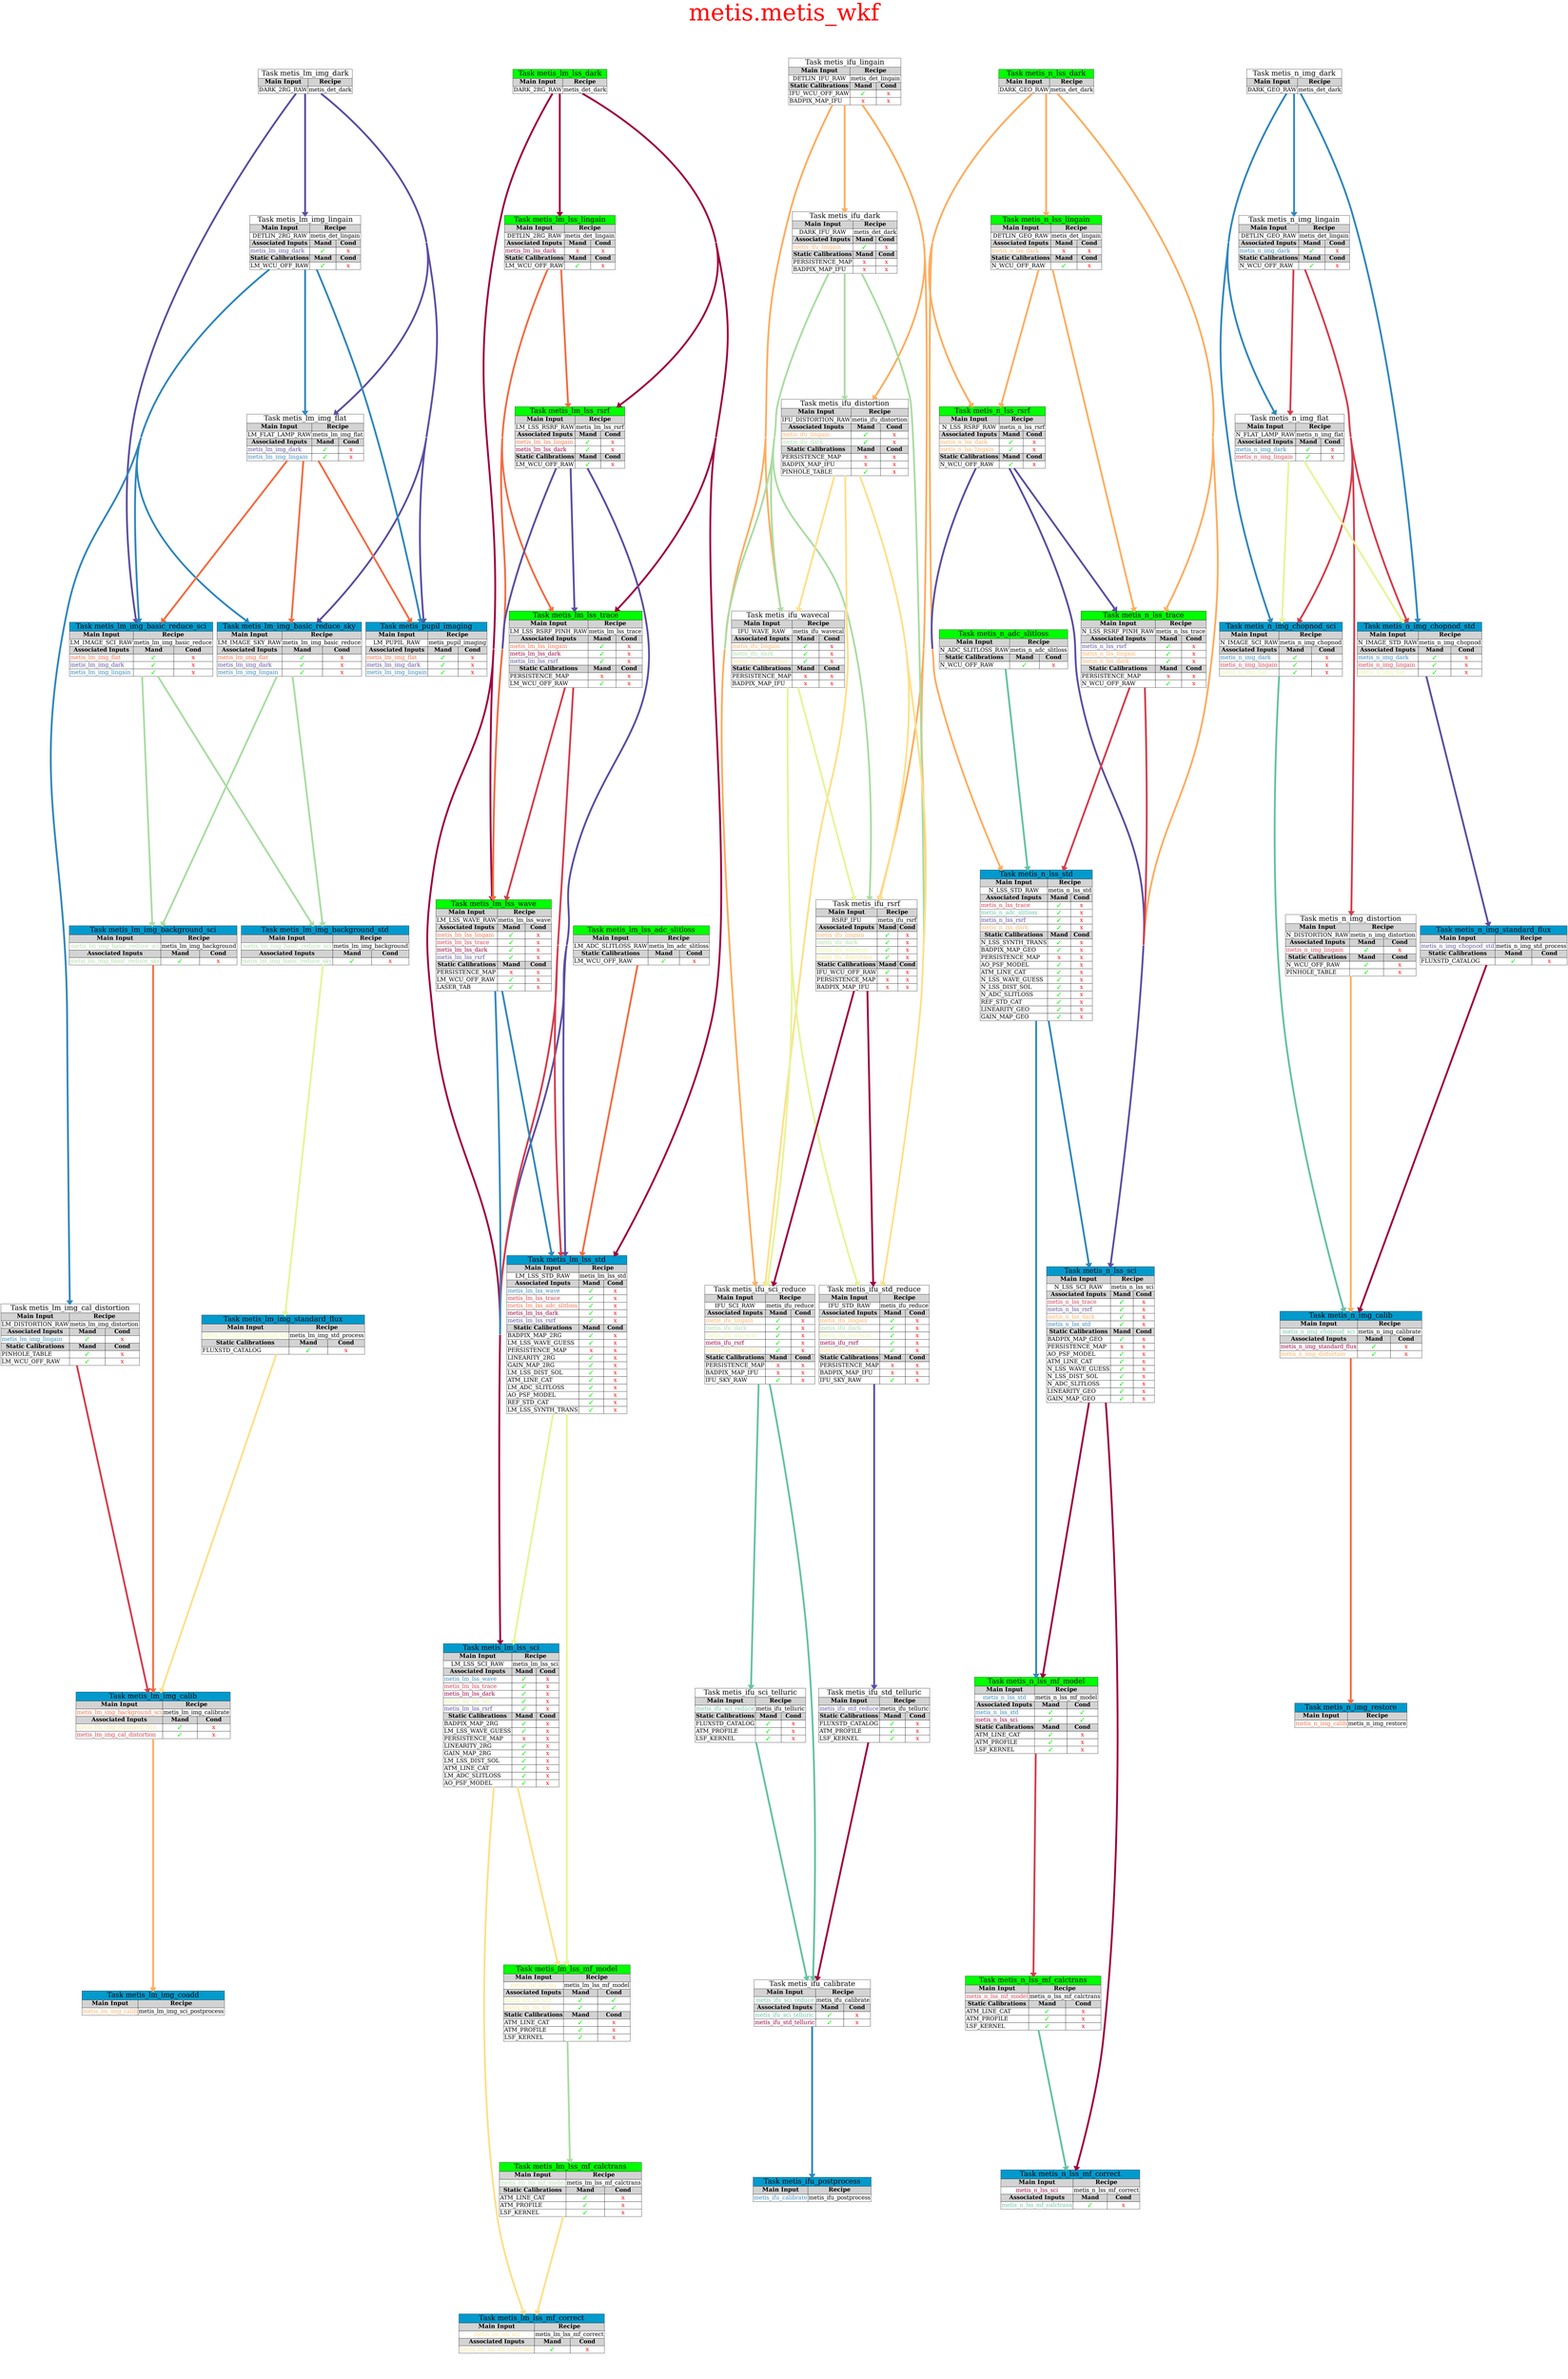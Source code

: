 




strict digraph {
    graph [
        concentrate=true
        fontcolor=red
        fontsize=100
        label="metis.metis_wkf"
        labeljust=c
        labelloc=t
        rankdir=TB
        ratio=1.5
        splines=spline
        ranksep=1.0
        ]
    node [shape=plain fontsize=24]
    edge [colorscheme=spectral11 penwidth=8]

        metis_lm_img_dark [label=<
    <table border="0" cellborder="1" cellspacing="0" align="left" valign="top">
    <tr>
        <td bgcolor="white" colspan="3"><font point-size="30">Task metis_lm_img_dark</font></td>
    </tr>
    <tr>
        <td bgcolor="lightgrey"><font point-size="25"><b>Main Input</b></font></td>
        <td bgcolor="lightgrey" colspan="2"><font point-size="25"><b>Recipe</b></font></td>
    </tr>
    <tr>
        <td>DARK_2RG_RAW</td>
        <td colspan="2">metis_det_dark</td>
    </tr>
    </table>>]

        metis_lm_lss_dark [label=<
    <table border="0" cellborder="1" cellspacing="0" align="left" valign="top">
    <tr>
        <td bgcolor="green" colspan="3"><font point-size="30">Task metis_lm_lss_dark</font></td>
    </tr>
    <tr>
        <td bgcolor="lightgrey"><font point-size="25"><b>Main Input</b></font></td>
        <td bgcolor="lightgrey" colspan="2"><font point-size="25"><b>Recipe</b></font></td>
    </tr>
    <tr>
        <td>DARK_2RG_RAW</td>
        <td colspan="2">metis_det_dark</td>
    </tr>
    </table>>]

        metis_ifu_lingain [label=<
    <table border="0" cellborder="1" cellspacing="0" align="left" valign="top">
    <tr>
        <td bgcolor="white" colspan="3"><font point-size="30">Task metis_ifu_lingain</font></td>
    </tr>
    <tr>
        <td bgcolor="lightgrey"><font point-size="25"><b>Main Input</b></font></td>
        <td bgcolor="lightgrey" colspan="2"><font point-size="25"><b>Recipe</b></font></td>
    </tr>
    <tr>
        <td>DETLIN_IFU_RAW</td>
        <td colspan="2">metis_det_lingain</td>
    </tr>
    <tr>
        <td bgcolor="lightgrey"><b>Static Calibrations</b></td>
        <td bgcolor="lightgrey"><b>Mand</b></td>
        <td bgcolor="lightgrey"><b>Cond</b></td>
    </tr>
    <tr>
        <td align="left">IFU_WCU_OFF_RAW</td>
        <td><font color="green">&#x2713;</font></td>
        <td><font color="red">x</font></td>
    </tr>
    <tr>
        <td align="left">BADPIX_MAP_IFU</td>
        <td><font color="red">x</font></td>
        <td><font color="red">x</font></td>
    </tr>
    </table>>]

        metis_n_adc_slitloss [label=<
    <table border="0" cellborder="1" cellspacing="0" align="left" valign="top">
    <tr>
        <td bgcolor="green" colspan="3"><font point-size="30">Task metis_n_adc_slitloss</font></td>
    </tr>
    <tr>
        <td bgcolor="lightgrey"><font point-size="25"><b>Main Input</b></font></td>
        <td bgcolor="lightgrey" colspan="2"><font point-size="25"><b>Recipe</b></font></td>
    </tr>
    <tr>
        <td>N_ADC_SLITLOSS_RAW</td>
        <td colspan="2">metis_n_adc_slitloss</td>
    </tr>
    <tr>
        <td bgcolor="lightgrey"><b>Static Calibrations</b></td>
        <td bgcolor="lightgrey"><b>Mand</b></td>
        <td bgcolor="lightgrey"><b>Cond</b></td>
    </tr>
    <tr>
        <td align="left">N_WCU_OFF_RAW</td>
        <td><font color="green">&#x2713;</font></td>
        <td><font color="red">x</font></td>
    </tr>
    </table>>]

        metis_n_lss_dark [label=<
    <table border="0" cellborder="1" cellspacing="0" align="left" valign="top">
    <tr>
        <td bgcolor="green" colspan="3"><font point-size="30">Task metis_n_lss_dark</font></td>
    </tr>
    <tr>
        <td bgcolor="lightgrey"><font point-size="25"><b>Main Input</b></font></td>
        <td bgcolor="lightgrey" colspan="2"><font point-size="25"><b>Recipe</b></font></td>
    </tr>
    <tr>
        <td>DARK_GEO_RAW</td>
        <td colspan="2">metis_det_dark</td>
    </tr>
    </table>>]

        metis_n_img_dark [label=<
    <table border="0" cellborder="1" cellspacing="0" align="left" valign="top">
    <tr>
        <td bgcolor="white" colspan="3"><font point-size="30">Task metis_n_img_dark</font></td>
    </tr>
    <tr>
        <td bgcolor="lightgrey"><font point-size="25"><b>Main Input</b></font></td>
        <td bgcolor="lightgrey" colspan="2"><font point-size="25"><b>Recipe</b></font></td>
    </tr>
    <tr>
        <td>DARK_GEO_RAW</td>
        <td colspan="2">metis_det_dark</td>
    </tr>
    </table>>]

        metis_lm_lss_adc_slitloss [label=<
    <table border="0" cellborder="1" cellspacing="0" align="left" valign="top">
    <tr>
        <td bgcolor="green" colspan="3"><font point-size="30">Task metis_lm_lss_adc_slitloss</font></td>
    </tr>
    <tr>
        <td bgcolor="lightgrey"><font point-size="25"><b>Main Input</b></font></td>
        <td bgcolor="lightgrey" colspan="2"><font point-size="25"><b>Recipe</b></font></td>
    </tr>
    <tr>
        <td>LM_ADC_SLITLOSS_RAW</td>
        <td colspan="2">metis_lm_adc_slitloss</td>
    </tr>
    <tr>
        <td bgcolor="lightgrey"><b>Static Calibrations</b></td>
        <td bgcolor="lightgrey"><b>Mand</b></td>
        <td bgcolor="lightgrey"><b>Cond</b></td>
    </tr>
    <tr>
        <td align="left">LM_WCU_OFF_RAW</td>
        <td><font color="green">&#x2713;</font></td>
        <td><font color="red">x</font></td>
    </tr>
    </table>>]

        metis_lm_img_lingain [label=<
    <table border="0" cellborder="1" cellspacing="0" align="left" valign="top">
    <tr>
        <td bgcolor="white" colspan="3"><font point-size="30">Task metis_lm_img_lingain</font></td>
    </tr>
    <tr>
        <td bgcolor="lightgrey"><font point-size="25"><b>Main Input</b></font></td>
        <td bgcolor="lightgrey" colspan="2"><font point-size="25"><b>Recipe</b></font></td>
    </tr>
    <tr>
        <td>DETLIN_2RG_RAW</td>
        <td colspan="2">metis_det_lingain</td>
    </tr>
    <tr>
        <td bgcolor="lightgrey"><b>Associated Inputs</b></td>
        <td bgcolor="lightgrey"><b>Mand</b></td>
        <td bgcolor="lightgrey"><b>Cond</b></td>
    </tr>
    <tr>
        <td align="left"><font color="/spectral11/11">metis_lm_img_dark</font></td>
        <td><font color="green">&#x2713;</font></td>
        <td><font color="red">x</font></td>
    </tr>
    <tr>
        <td bgcolor="lightgrey"><b>Static Calibrations</b></td>
        <td bgcolor="lightgrey"><b>Mand</b></td>
        <td bgcolor="lightgrey"><b>Cond</b></td>
    </tr>
    <tr>
        <td align="left">LM_WCU_OFF_RAW</td>
        <td><font color="green">&#x2713;</font></td>
        <td><font color="red">x</font></td>
    </tr>
    </table>>]

        metis_lm_lss_lingain [label=<
    <table border="0" cellborder="1" cellspacing="0" align="left" valign="top">
    <tr>
        <td bgcolor="green" colspan="3"><font point-size="30">Task metis_lm_lss_lingain</font></td>
    </tr>
    <tr>
        <td bgcolor="lightgrey"><font point-size="25"><b>Main Input</b></font></td>
        <td bgcolor="lightgrey" colspan="2"><font point-size="25"><b>Recipe</b></font></td>
    </tr>
    <tr>
        <td>DETLIN_2RG_RAW</td>
        <td colspan="2">metis_det_lingain</td>
    </tr>
    <tr>
        <td bgcolor="lightgrey"><b>Associated Inputs</b></td>
        <td bgcolor="lightgrey"><b>Mand</b></td>
        <td bgcolor="lightgrey"><b>Cond</b></td>
    </tr>
    <tr>
        <td align="left"><font color="/spectral11/1">metis_lm_lss_dark</font></td>
        <td><font color="red">x</font></td>
        <td><font color="red">x</font></td>
    </tr>
    <tr>
        <td bgcolor="lightgrey"><b>Static Calibrations</b></td>
        <td bgcolor="lightgrey"><b>Mand</b></td>
        <td bgcolor="lightgrey"><b>Cond</b></td>
    </tr>
    <tr>
        <td align="left">LM_WCU_OFF_RAW</td>
        <td><font color="green">&#x2713;</font></td>
        <td><font color="red">x</font></td>
    </tr>
    </table>>]

        metis_ifu_dark [label=<
    <table border="0" cellborder="1" cellspacing="0" align="left" valign="top">
    <tr>
        <td bgcolor="white" colspan="3"><font point-size="30">Task metis_ifu_dark</font></td>
    </tr>
    <tr>
        <td bgcolor="lightgrey"><font point-size="25"><b>Main Input</b></font></td>
        <td bgcolor="lightgrey" colspan="2"><font point-size="25"><b>Recipe</b></font></td>
    </tr>
    <tr>
        <td>DARK_IFU_RAW</td>
        <td colspan="2">metis_det_dark</td>
    </tr>
    <tr>
        <td bgcolor="lightgrey"><b>Associated Inputs</b></td>
        <td bgcolor="lightgrey"><b>Mand</b></td>
        <td bgcolor="lightgrey"><b>Cond</b></td>
    </tr>
    <tr>
        <td align="left"><font color="/spectral11/4">metis_ifu_lingain</font></td>
        <td><font color="green">&#x2713;</font></td>
        <td><font color="red">x</font></td>
    </tr>
    <tr>
        <td bgcolor="lightgrey"><b>Static Calibrations</b></td>
        <td bgcolor="lightgrey"><b>Mand</b></td>
        <td bgcolor="lightgrey"><b>Cond</b></td>
    </tr>
    <tr>
        <td align="left">PERSISTENCE_MAP</td>
        <td><font color="red">x</font></td>
        <td><font color="red">x</font></td>
    </tr>
    <tr>
        <td align="left">BADPIX_MAP_IFU</td>
        <td><font color="red">x</font></td>
        <td><font color="red">x</font></td>
    </tr>
    </table>>]

        metis_n_lss_lingain [label=<
    <table border="0" cellborder="1" cellspacing="0" align="left" valign="top">
    <tr>
        <td bgcolor="green" colspan="3"><font point-size="30">Task metis_n_lss_lingain</font></td>
    </tr>
    <tr>
        <td bgcolor="lightgrey"><font point-size="25"><b>Main Input</b></font></td>
        <td bgcolor="lightgrey" colspan="2"><font point-size="25"><b>Recipe</b></font></td>
    </tr>
    <tr>
        <td>DETLIN_GEO_RAW</td>
        <td colspan="2">metis_det_lingain</td>
    </tr>
    <tr>
        <td bgcolor="lightgrey"><b>Associated Inputs</b></td>
        <td bgcolor="lightgrey"><b>Mand</b></td>
        <td bgcolor="lightgrey"><b>Cond</b></td>
    </tr>
    <tr>
        <td align="left"><font color="/spectral11/4">metis_n_lss_dark</font></td>
        <td><font color="red">x</font></td>
        <td><font color="red">x</font></td>
    </tr>
    <tr>
        <td bgcolor="lightgrey"><b>Static Calibrations</b></td>
        <td bgcolor="lightgrey"><b>Mand</b></td>
        <td bgcolor="lightgrey"><b>Cond</b></td>
    </tr>
    <tr>
        <td align="left">N_WCU_OFF_RAW</td>
        <td><font color="green">&#x2713;</font></td>
        <td><font color="red">x</font></td>
    </tr>
    </table>>]

        metis_n_img_lingain [label=<
    <table border="0" cellborder="1" cellspacing="0" align="left" valign="top">
    <tr>
        <td bgcolor="white" colspan="3"><font point-size="30">Task metis_n_img_lingain</font></td>
    </tr>
    <tr>
        <td bgcolor="lightgrey"><font point-size="25"><b>Main Input</b></font></td>
        <td bgcolor="lightgrey" colspan="2"><font point-size="25"><b>Recipe</b></font></td>
    </tr>
    <tr>
        <td>DETLIN_GEO_RAW</td>
        <td colspan="2">metis_det_lingain</td>
    </tr>
    <tr>
        <td bgcolor="lightgrey"><b>Associated Inputs</b></td>
        <td bgcolor="lightgrey"><b>Mand</b></td>
        <td bgcolor="lightgrey"><b>Cond</b></td>
    </tr>
    <tr>
        <td align="left"><font color="/spectral11/10">metis_n_img_dark</font></td>
        <td><font color="green">&#x2713;</font></td>
        <td><font color="red">x</font></td>
    </tr>
    <tr>
        <td bgcolor="lightgrey"><b>Static Calibrations</b></td>
        <td bgcolor="lightgrey"><b>Mand</b></td>
        <td bgcolor="lightgrey"><b>Cond</b></td>
    </tr>
    <tr>
        <td align="left">N_WCU_OFF_RAW</td>
        <td><font color="green">&#x2713;</font></td>
        <td><font color="red">x</font></td>
    </tr>
    </table>>]

        metis_lm_img_cal_distortion [label=<
    <table border="0" cellborder="1" cellspacing="0" align="left" valign="top">
    <tr>
        <td bgcolor="white" colspan="3"><font point-size="30">Task metis_lm_img_cal_distortion</font></td>
    </tr>
    <tr>
        <td bgcolor="lightgrey"><font point-size="25"><b>Main Input</b></font></td>
        <td bgcolor="lightgrey" colspan="2"><font point-size="25"><b>Recipe</b></font></td>
    </tr>
    <tr>
        <td>LM_DISTORTION_RAW</td>
        <td colspan="2">metis_lm_img_distortion</td>
    </tr>
    <tr>
        <td bgcolor="lightgrey"><b>Associated Inputs</b></td>
        <td bgcolor="lightgrey"><b>Mand</b></td>
        <td bgcolor="lightgrey"><b>Cond</b></td>
    </tr>
    <tr>
        <td align="left"><font color="/spectral11/10">metis_lm_img_lingain</font></td>
        <td><font color="green">&#x2713;</font></td>
        <td><font color="red">x</font></td>
    </tr>
    <tr>
        <td bgcolor="lightgrey"><b>Static Calibrations</b></td>
        <td bgcolor="lightgrey"><b>Mand</b></td>
        <td bgcolor="lightgrey"><b>Cond</b></td>
    </tr>
    <tr>
        <td align="left">PINHOLE_TABLE</td>
        <td><font color="green">&#x2713;</font></td>
        <td><font color="red">x</font></td>
    </tr>
    <tr>
        <td align="left">LM_WCU_OFF_RAW</td>
        <td><font color="green">&#x2713;</font></td>
        <td><font color="red">x</font></td>
    </tr>
    </table>>]

        metis_lm_img_flat [label=<
    <table border="0" cellborder="1" cellspacing="0" align="left" valign="top">
    <tr>
        <td bgcolor="white" colspan="3"><font point-size="30">Task metis_lm_img_flat</font></td>
    </tr>
    <tr>
        <td bgcolor="lightgrey"><font point-size="25"><b>Main Input</b></font></td>
        <td bgcolor="lightgrey" colspan="2"><font point-size="25"><b>Recipe</b></font></td>
    </tr>
    <tr>
        <td>LM_FLAT_LAMP_RAW</td>
        <td colspan="2">metis_lm_img_flat</td>
    </tr>
    <tr>
        <td bgcolor="lightgrey"><b>Associated Inputs</b></td>
        <td bgcolor="lightgrey"><b>Mand</b></td>
        <td bgcolor="lightgrey"><b>Cond</b></td>
    </tr>
    <tr>
        <td align="left"><font color="/spectral11/11">metis_lm_img_dark</font></td>
        <td><font color="green">&#x2713;</font></td>
        <td><font color="red">x</font></td>
    </tr>
    <tr>
        <td align="left"><font color="/spectral11/10">metis_lm_img_lingain</font></td>
        <td><font color="green">&#x2713;</font></td>
        <td><font color="red">x</font></td>
    </tr>
    </table>>]

        metis_lm_lss_rsrf [label=<
    <table border="0" cellborder="1" cellspacing="0" align="left" valign="top">
    <tr>
        <td bgcolor="green" colspan="3"><font point-size="30">Task metis_lm_lss_rsrf</font></td>
    </tr>
    <tr>
        <td bgcolor="lightgrey"><font point-size="25"><b>Main Input</b></font></td>
        <td bgcolor="lightgrey" colspan="2"><font point-size="25"><b>Recipe</b></font></td>
    </tr>
    <tr>
        <td>LM_LSS_RSRF_RAW</td>
        <td colspan="2">metis_lm_lss_rsrf</td>
    </tr>
    <tr>
        <td bgcolor="lightgrey"><b>Associated Inputs</b></td>
        <td bgcolor="lightgrey"><b>Mand</b></td>
        <td bgcolor="lightgrey"><b>Cond</b></td>
    </tr>
    <tr>
        <td align="left"><font color="/spectral11/3">metis_lm_lss_lingain</font></td>
        <td><font color="green">&#x2713;</font></td>
        <td><font color="red">x</font></td>
    </tr>
    <tr>
        <td align="left"><font color="/spectral11/1">metis_lm_lss_dark</font></td>
        <td><font color="green">&#x2713;</font></td>
        <td><font color="red">x</font></td>
    </tr>
    <tr>
        <td bgcolor="lightgrey"><b>Static Calibrations</b></td>
        <td bgcolor="lightgrey"><b>Mand</b></td>
        <td bgcolor="lightgrey"><b>Cond</b></td>
    </tr>
    <tr>
        <td align="left">LM_WCU_OFF_RAW</td>
        <td><font color="green">&#x2713;</font></td>
        <td><font color="red">x</font></td>
    </tr>
    </table>>]

        metis_ifu_distortion [label=<
    <table border="0" cellborder="1" cellspacing="0" align="left" valign="top">
    <tr>
        <td bgcolor="white" colspan="3"><font point-size="30">Task metis_ifu_distortion</font></td>
    </tr>
    <tr>
        <td bgcolor="lightgrey"><font point-size="25"><b>Main Input</b></font></td>
        <td bgcolor="lightgrey" colspan="2"><font point-size="25"><b>Recipe</b></font></td>
    </tr>
    <tr>
        <td>IFU_DISTORTION_RAW</td>
        <td colspan="2">metis_ifu_distortion</td>
    </tr>
    <tr>
        <td bgcolor="lightgrey"><b>Associated Inputs</b></td>
        <td bgcolor="lightgrey"><b>Mand</b></td>
        <td bgcolor="lightgrey"><b>Cond</b></td>
    </tr>
    <tr>
        <td align="left"><font color="/spectral11/4">metis_ifu_lingain</font></td>
        <td><font color="green">&#x2713;</font></td>
        <td><font color="red">x</font></td>
    </tr>
    <tr>
        <td align="left"><font color="/spectral11/8">metis_ifu_dark</font></td>
        <td><font color="green">&#x2713;</font></td>
        <td><font color="red">x</font></td>
    </tr>
    <tr>
        <td bgcolor="lightgrey"><b>Static Calibrations</b></td>
        <td bgcolor="lightgrey"><b>Mand</b></td>
        <td bgcolor="lightgrey"><b>Cond</b></td>
    </tr>
    <tr>
        <td align="left">PERSISTENCE_MAP</td>
        <td><font color="red">x</font></td>
        <td><font color="red">x</font></td>
    </tr>
    <tr>
        <td align="left">BADPIX_MAP_IFU</td>
        <td><font color="red">x</font></td>
        <td><font color="red">x</font></td>
    </tr>
    <tr>
        <td align="left">PINHOLE_TABLE</td>
        <td><font color="green">&#x2713;</font></td>
        <td><font color="red">x</font></td>
    </tr>
    </table>>]

        metis_n_lss_rsrf [label=<
    <table border="0" cellborder="1" cellspacing="0" align="left" valign="top">
    <tr>
        <td bgcolor="green" colspan="3"><font point-size="30">Task metis_n_lss_rsrf</font></td>
    </tr>
    <tr>
        <td bgcolor="lightgrey"><font point-size="25"><b>Main Input</b></font></td>
        <td bgcolor="lightgrey" colspan="2"><font point-size="25"><b>Recipe</b></font></td>
    </tr>
    <tr>
        <td>N_LSS_RSRF_RAW</td>
        <td colspan="2">metis_n_lss_rsrf</td>
    </tr>
    <tr>
        <td bgcolor="lightgrey"><b>Associated Inputs</b></td>
        <td bgcolor="lightgrey"><b>Mand</b></td>
        <td bgcolor="lightgrey"><b>Cond</b></td>
    </tr>
    <tr>
        <td align="left"><font color="/spectral11/4">metis_n_lss_dark</font></td>
        <td><font color="green">&#x2713;</font></td>
        <td><font color="red">x</font></td>
    </tr>
    <tr>
        <td align="left"><font color="/spectral11/4">metis_n_lss_lingain</font></td>
        <td><font color="green">&#x2713;</font></td>
        <td><font color="red">x</font></td>
    </tr>
    <tr>
        <td bgcolor="lightgrey"><b>Static Calibrations</b></td>
        <td bgcolor="lightgrey"><b>Mand</b></td>
        <td bgcolor="lightgrey"><b>Cond</b></td>
    </tr>
    <tr>
        <td align="left">N_WCU_OFF_RAW</td>
        <td><font color="green">&#x2713;</font></td>
        <td><font color="red">x</font></td>
    </tr>
    </table>>]

        metis_n_img_flat [label=<
    <table border="0" cellborder="1" cellspacing="0" align="left" valign="top">
    <tr>
        <td bgcolor="white" colspan="3"><font point-size="30">Task metis_n_img_flat</font></td>
    </tr>
    <tr>
        <td bgcolor="lightgrey"><font point-size="25"><b>Main Input</b></font></td>
        <td bgcolor="lightgrey" colspan="2"><font point-size="25"><b>Recipe</b></font></td>
    </tr>
    <tr>
        <td>N_FLAT_LAMP_RAW</td>
        <td colspan="2">metis_n_img_flat</td>
    </tr>
    <tr>
        <td bgcolor="lightgrey"><b>Associated Inputs</b></td>
        <td bgcolor="lightgrey"><b>Mand</b></td>
        <td bgcolor="lightgrey"><b>Cond</b></td>
    </tr>
    <tr>
        <td align="left"><font color="/spectral11/10">metis_n_img_dark</font></td>
        <td><font color="green">&#x2713;</font></td>
        <td><font color="red">x</font></td>
    </tr>
    <tr>
        <td align="left"><font color="/spectral11/2">metis_n_img_lingain</font></td>
        <td><font color="green">&#x2713;</font></td>
        <td><font color="red">x</font></td>
    </tr>
    </table>>]

        metis_n_img_distortion [label=<
    <table border="0" cellborder="1" cellspacing="0" align="left" valign="top">
    <tr>
        <td bgcolor="white" colspan="3"><font point-size="30">Task metis_n_img_distortion</font></td>
    </tr>
    <tr>
        <td bgcolor="lightgrey"><font point-size="25"><b>Main Input</b></font></td>
        <td bgcolor="lightgrey" colspan="2"><font point-size="25"><b>Recipe</b></font></td>
    </tr>
    <tr>
        <td>N_DISTORTION_RAW</td>
        <td colspan="2">metis_n_img_distortion</td>
    </tr>
    <tr>
        <td bgcolor="lightgrey"><b>Associated Inputs</b></td>
        <td bgcolor="lightgrey"><b>Mand</b></td>
        <td bgcolor="lightgrey"><b>Cond</b></td>
    </tr>
    <tr>
        <td align="left"><font color="/spectral11/2">metis_n_img_lingain</font></td>
        <td><font color="green">&#x2713;</font></td>
        <td><font color="red">x</font></td>
    </tr>
    <tr>
        <td bgcolor="lightgrey"><b>Static Calibrations</b></td>
        <td bgcolor="lightgrey"><b>Mand</b></td>
        <td bgcolor="lightgrey"><b>Cond</b></td>
    </tr>
    <tr>
        <td align="left">N_WCU_OFF_RAW</td>
        <td><font color="green">&#x2713;</font></td>
        <td><font color="red">x</font></td>
    </tr>
    <tr>
        <td align="left">PINHOLE_TABLE</td>
        <td><font color="green">&#x2713;</font></td>
        <td><font color="red">x</font></td>
    </tr>
    </table>>]

        metis_pupil_imaging [label=<
    <table border="0" cellborder="1" cellspacing="0" align="left" valign="top">
    <tr>
        <td bgcolor="deepskyblue3" colspan="3"><font point-size="30">Task metis_pupil_imaging</font></td>
    </tr>
    <tr>
        <td bgcolor="lightgrey"><font point-size="25"><b>Main Input</b></font></td>
        <td bgcolor="lightgrey" colspan="2"><font point-size="25"><b>Recipe</b></font></td>
    </tr>
    <tr>
        <td>LM_PUPIL_RAW</td>
        <td colspan="2">metis_pupil_imaging</td>
    </tr>
    <tr>
        <td bgcolor="lightgrey"><b>Associated Inputs</b></td>
        <td bgcolor="lightgrey"><b>Mand</b></td>
        <td bgcolor="lightgrey"><b>Cond</b></td>
    </tr>
    <tr>
        <td align="left"><font color="/spectral11/3">metis_lm_img_flat</font></td>
        <td><font color="green">&#x2713;</font></td>
        <td><font color="red">x</font></td>
    </tr>
    <tr>
        <td align="left"><font color="/spectral11/11">metis_lm_img_dark</font></td>
        <td><font color="green">&#x2713;</font></td>
        <td><font color="red">x</font></td>
    </tr>
    <tr>
        <td align="left"><font color="/spectral11/10">metis_lm_img_lingain</font></td>
        <td><font color="green">&#x2713;</font></td>
        <td><font color="red">x</font></td>
    </tr>
    </table>>]

        metis_lm_img_basic_reduce_sci [label=<
    <table border="0" cellborder="1" cellspacing="0" align="left" valign="top">
    <tr>
        <td bgcolor="deepskyblue3" colspan="3"><font point-size="30">Task metis_lm_img_basic_reduce_sci</font></td>
    </tr>
    <tr>
        <td bgcolor="lightgrey"><font point-size="25"><b>Main Input</b></font></td>
        <td bgcolor="lightgrey" colspan="2"><font point-size="25"><b>Recipe</b></font></td>
    </tr>
    <tr>
        <td>LM_IMAGE_SCI_RAW</td>
        <td colspan="2">metis_lm_img_basic_reduce</td>
    </tr>
    <tr>
        <td bgcolor="lightgrey"><b>Associated Inputs</b></td>
        <td bgcolor="lightgrey"><b>Mand</b></td>
        <td bgcolor="lightgrey"><b>Cond</b></td>
    </tr>
    <tr>
        <td align="left"><font color="/spectral11/3">metis_lm_img_flat</font></td>
        <td><font color="green">&#x2713;</font></td>
        <td><font color="red">x</font></td>
    </tr>
    <tr>
        <td align="left"><font color="/spectral11/11">metis_lm_img_dark</font></td>
        <td><font color="green">&#x2713;</font></td>
        <td><font color="red">x</font></td>
    </tr>
    <tr>
        <td align="left"><font color="/spectral11/10">metis_lm_img_lingain</font></td>
        <td><font color="green">&#x2713;</font></td>
        <td><font color="red">x</font></td>
    </tr>
    </table>>]

        metis_lm_img_basic_reduce_sky [label=<
    <table border="0" cellborder="1" cellspacing="0" align="left" valign="top">
    <tr>
        <td bgcolor="deepskyblue3" colspan="3"><font point-size="30">Task metis_lm_img_basic_reduce_sky</font></td>
    </tr>
    <tr>
        <td bgcolor="lightgrey"><font point-size="25"><b>Main Input</b></font></td>
        <td bgcolor="lightgrey" colspan="2"><font point-size="25"><b>Recipe</b></font></td>
    </tr>
    <tr>
        <td>LM_IMAGE_SKY_RAW</td>
        <td colspan="2">metis_lm_img_basic_reduce</td>
    </tr>
    <tr>
        <td bgcolor="lightgrey"><b>Associated Inputs</b></td>
        <td bgcolor="lightgrey"><b>Mand</b></td>
        <td bgcolor="lightgrey"><b>Cond</b></td>
    </tr>
    <tr>
        <td align="left"><font color="/spectral11/3">metis_lm_img_flat</font></td>
        <td><font color="green">&#x2713;</font></td>
        <td><font color="red">x</font></td>
    </tr>
    <tr>
        <td align="left"><font color="/spectral11/11">metis_lm_img_dark</font></td>
        <td><font color="green">&#x2713;</font></td>
        <td><font color="red">x</font></td>
    </tr>
    <tr>
        <td align="left"><font color="/spectral11/10">metis_lm_img_lingain</font></td>
        <td><font color="green">&#x2713;</font></td>
        <td><font color="red">x</font></td>
    </tr>
    </table>>]

        metis_lm_lss_trace [label=<
    <table border="0" cellborder="1" cellspacing="0" align="left" valign="top">
    <tr>
        <td bgcolor="green" colspan="3"><font point-size="30">Task metis_lm_lss_trace</font></td>
    </tr>
    <tr>
        <td bgcolor="lightgrey"><font point-size="25"><b>Main Input</b></font></td>
        <td bgcolor="lightgrey" colspan="2"><font point-size="25"><b>Recipe</b></font></td>
    </tr>
    <tr>
        <td>LM_LSS_RSRF_PINH_RAW</td>
        <td colspan="2">metis_lm_lss_trace</td>
    </tr>
    <tr>
        <td bgcolor="lightgrey"><b>Associated Inputs</b></td>
        <td bgcolor="lightgrey"><b>Mand</b></td>
        <td bgcolor="lightgrey"><b>Cond</b></td>
    </tr>
    <tr>
        <td align="left"><font color="/spectral11/3">metis_lm_lss_lingain</font></td>
        <td><font color="green">&#x2713;</font></td>
        <td><font color="red">x</font></td>
    </tr>
    <tr>
        <td align="left"><font color="/spectral11/1">metis_lm_lss_dark</font></td>
        <td><font color="green">&#x2713;</font></td>
        <td><font color="red">x</font></td>
    </tr>
    <tr>
        <td align="left"><font color="/spectral11/11">metis_lm_lss_rsrf</font></td>
        <td><font color="green">&#x2713;</font></td>
        <td><font color="red">x</font></td>
    </tr>
    <tr>
        <td bgcolor="lightgrey"><b>Static Calibrations</b></td>
        <td bgcolor="lightgrey"><b>Mand</b></td>
        <td bgcolor="lightgrey"><b>Cond</b></td>
    </tr>
    <tr>
        <td align="left">PERSISTENCE_MAP</td>
        <td><font color="red">x</font></td>
        <td><font color="red">x</font></td>
    </tr>
    <tr>
        <td align="left">LM_WCU_OFF_RAW</td>
        <td><font color="green">&#x2713;</font></td>
        <td><font color="red">x</font></td>
    </tr>
    </table>>]

        metis_ifu_wavecal [label=<
    <table border="0" cellborder="1" cellspacing="0" align="left" valign="top">
    <tr>
        <td bgcolor="white" colspan="3"><font point-size="30">Task metis_ifu_wavecal</font></td>
    </tr>
    <tr>
        <td bgcolor="lightgrey"><font point-size="25"><b>Main Input</b></font></td>
        <td bgcolor="lightgrey" colspan="2"><font point-size="25"><b>Recipe</b></font></td>
    </tr>
    <tr>
        <td>IFU_WAVE_RAW</td>
        <td colspan="2">metis_ifu_wavecal</td>
    </tr>
    <tr>
        <td bgcolor="lightgrey"><b>Associated Inputs</b></td>
        <td bgcolor="lightgrey"><b>Mand</b></td>
        <td bgcolor="lightgrey"><b>Cond</b></td>
    </tr>
    <tr>
        <td align="left"><font color="/spectral11/4">metis_ifu_lingain</font></td>
        <td><font color="green">&#x2713;</font></td>
        <td><font color="red">x</font></td>
    </tr>
    <tr>
        <td align="left"><font color="/spectral11/8">metis_ifu_dark</font></td>
        <td><font color="green">&#x2713;</font></td>
        <td><font color="red">x</font></td>
    </tr>
    <tr>
        <td align="left"><font color="/spectral11/5">metis_ifu_distortion</font></td>
        <td><font color="green">&#x2713;</font></td>
        <td><font color="red">x</font></td>
    </tr>
    <tr>
        <td bgcolor="lightgrey"><b>Static Calibrations</b></td>
        <td bgcolor="lightgrey"><b>Mand</b></td>
        <td bgcolor="lightgrey"><b>Cond</b></td>
    </tr>
    <tr>
        <td align="left">PERSISTENCE_MAP</td>
        <td><font color="red">x</font></td>
        <td><font color="red">x</font></td>
    </tr>
    <tr>
        <td align="left">BADPIX_MAP_IFU</td>
        <td><font color="red">x</font></td>
        <td><font color="red">x</font></td>
    </tr>
    </table>>]

        metis_n_lss_trace [label=<
    <table border="0" cellborder="1" cellspacing="0" align="left" valign="top">
    <tr>
        <td bgcolor="green" colspan="3"><font point-size="30">Task metis_n_lss_trace</font></td>
    </tr>
    <tr>
        <td bgcolor="lightgrey"><font point-size="25"><b>Main Input</b></font></td>
        <td bgcolor="lightgrey" colspan="2"><font point-size="25"><b>Recipe</b></font></td>
    </tr>
    <tr>
        <td>N_LSS_RSRF_PINH_RAW</td>
        <td colspan="2">metis_n_lss_trace</td>
    </tr>
    <tr>
        <td bgcolor="lightgrey"><b>Associated Inputs</b></td>
        <td bgcolor="lightgrey"><b>Mand</b></td>
        <td bgcolor="lightgrey"><b>Cond</b></td>
    </tr>
    <tr>
        <td align="left"><font color="/spectral11/11">metis_n_lss_rsrf</font></td>
        <td><font color="green">&#x2713;</font></td>
        <td><font color="red">x</font></td>
    </tr>
    <tr>
        <td align="left"><font color="/spectral11/4">metis_n_lss_lingain</font></td>
        <td><font color="green">&#x2713;</font></td>
        <td><font color="red">x</font></td>
    </tr>
    <tr>
        <td align="left"><font color="/spectral11/4">metis_n_lss_dark</font></td>
        <td><font color="green">&#x2713;</font></td>
        <td><font color="red">x</font></td>
    </tr>
    <tr>
        <td bgcolor="lightgrey"><b>Static Calibrations</b></td>
        <td bgcolor="lightgrey"><b>Mand</b></td>
        <td bgcolor="lightgrey"><b>Cond</b></td>
    </tr>
    <tr>
        <td align="left">PERSISTENCE_MAP</td>
        <td><font color="red">x</font></td>
        <td><font color="red">x</font></td>
    </tr>
    <tr>
        <td align="left">N_WCU_OFF_RAW</td>
        <td><font color="green">&#x2713;</font></td>
        <td><font color="red">x</font></td>
    </tr>
    </table>>]

        metis_n_img_chopnod_sci [label=<
    <table border="0" cellborder="1" cellspacing="0" align="left" valign="top">
    <tr>
        <td bgcolor="deepskyblue3" colspan="3"><font point-size="30">Task metis_n_img_chopnod_sci</font></td>
    </tr>
    <tr>
        <td bgcolor="lightgrey"><font point-size="25"><b>Main Input</b></font></td>
        <td bgcolor="lightgrey" colspan="2"><font point-size="25"><b>Recipe</b></font></td>
    </tr>
    <tr>
        <td>N_IMAGE_SCI_RAW</td>
        <td colspan="2">metis_n_img_chopnod</td>
    </tr>
    <tr>
        <td bgcolor="lightgrey"><b>Associated Inputs</b></td>
        <td bgcolor="lightgrey"><b>Mand</b></td>
        <td bgcolor="lightgrey"><b>Cond</b></td>
    </tr>
    <tr>
        <td align="left"><font color="/spectral11/10">metis_n_img_dark</font></td>
        <td><font color="green">&#x2713;</font></td>
        <td><font color="red">x</font></td>
    </tr>
    <tr>
        <td align="left"><font color="/spectral11/2">metis_n_img_lingain</font></td>
        <td><font color="green">&#x2713;</font></td>
        <td><font color="red">x</font></td>
    </tr>
    <tr>
        <td align="left"><font color="/spectral11/7">metis_n_img_flat</font></td>
        <td><font color="green">&#x2713;</font></td>
        <td><font color="red">x</font></td>
    </tr>
    </table>>]

        metis_n_img_chopnod_std [label=<
    <table border="0" cellborder="1" cellspacing="0" align="left" valign="top">
    <tr>
        <td bgcolor="deepskyblue3" colspan="3"><font point-size="30">Task metis_n_img_chopnod_std</font></td>
    </tr>
    <tr>
        <td bgcolor="lightgrey"><font point-size="25"><b>Main Input</b></font></td>
        <td bgcolor="lightgrey" colspan="2"><font point-size="25"><b>Recipe</b></font></td>
    </tr>
    <tr>
        <td>N_IMAGE_STD_RAW</td>
        <td colspan="2">metis_n_img_chopnod</td>
    </tr>
    <tr>
        <td bgcolor="lightgrey"><b>Associated Inputs</b></td>
        <td bgcolor="lightgrey"><b>Mand</b></td>
        <td bgcolor="lightgrey"><b>Cond</b></td>
    </tr>
    <tr>
        <td align="left"><font color="/spectral11/10">metis_n_img_dark</font></td>
        <td><font color="green">&#x2713;</font></td>
        <td><font color="red">x</font></td>
    </tr>
    <tr>
        <td align="left"><font color="/spectral11/2">metis_n_img_lingain</font></td>
        <td><font color="green">&#x2713;</font></td>
        <td><font color="red">x</font></td>
    </tr>
    <tr>
        <td align="left"><font color="/spectral11/7">metis_n_img_flat</font></td>
        <td><font color="green">&#x2713;</font></td>
        <td><font color="red">x</font></td>
    </tr>
    </table>>]

        metis_lm_img_background_sci [label=<
    <table border="0" cellborder="1" cellspacing="0" align="left" valign="top">
    <tr>
        <td bgcolor="deepskyblue3" colspan="3"><font point-size="30">Task metis_lm_img_background_sci</font></td>
    </tr>
    <tr>
        <td bgcolor="lightgrey"><font point-size="25"><b>Main Input</b></font></td>
        <td bgcolor="lightgrey" colspan="2"><font point-size="25"><b>Recipe</b></font></td>
    </tr>
    <tr>
        <td><font color="/spectral11/8">metis_lm_img_basic_reduce_sci</font></td>
        <td colspan="2">metis_lm_img_background</td>
    </tr>
    <tr>
        <td bgcolor="lightgrey"><b>Associated Inputs</b></td>
        <td bgcolor="lightgrey"><b>Mand</b></td>
        <td bgcolor="lightgrey"><b>Cond</b></td>
    </tr>
    <tr>
        <td align="left"><font color="/spectral11/8">metis_lm_img_basic_reduce_sky</font></td>
        <td><font color="green">&#x2713;</font></td>
        <td><font color="red">x</font></td>
    </tr>
    </table>>]

        metis_lm_img_background_std [label=<
    <table border="0" cellborder="1" cellspacing="0" align="left" valign="top">
    <tr>
        <td bgcolor="deepskyblue3" colspan="3"><font point-size="30">Task metis_lm_img_background_std</font></td>
    </tr>
    <tr>
        <td bgcolor="lightgrey"><font point-size="25"><b>Main Input</b></font></td>
        <td bgcolor="lightgrey" colspan="2"><font point-size="25"><b>Recipe</b></font></td>
    </tr>
    <tr>
        <td><font color="/spectral11/8">metis_lm_img_basic_reduce_sci</font></td>
        <td colspan="2">metis_lm_img_background</td>
    </tr>
    <tr>
        <td bgcolor="lightgrey"><b>Associated Inputs</b></td>
        <td bgcolor="lightgrey"><b>Mand</b></td>
        <td bgcolor="lightgrey"><b>Cond</b></td>
    </tr>
    <tr>
        <td align="left"><font color="/spectral11/8">metis_lm_img_basic_reduce_sky</font></td>
        <td><font color="green">&#x2713;</font></td>
        <td><font color="red">x</font></td>
    </tr>
    </table>>]

        metis_lm_lss_wave [label=<
    <table border="0" cellborder="1" cellspacing="0" align="left" valign="top">
    <tr>
        <td bgcolor="green" colspan="3"><font point-size="30">Task metis_lm_lss_wave</font></td>
    </tr>
    <tr>
        <td bgcolor="lightgrey"><font point-size="25"><b>Main Input</b></font></td>
        <td bgcolor="lightgrey" colspan="2"><font point-size="25"><b>Recipe</b></font></td>
    </tr>
    <tr>
        <td>LM_LSS_WAVE_RAW</td>
        <td colspan="2">metis_lm_lss_wave</td>
    </tr>
    <tr>
        <td bgcolor="lightgrey"><b>Associated Inputs</b></td>
        <td bgcolor="lightgrey"><b>Mand</b></td>
        <td bgcolor="lightgrey"><b>Cond</b></td>
    </tr>
    <tr>
        <td align="left"><font color="/spectral11/3">metis_lm_lss_lingain</font></td>
        <td><font color="green">&#x2713;</font></td>
        <td><font color="red">x</font></td>
    </tr>
    <tr>
        <td align="left"><font color="/spectral11/2">metis_lm_lss_trace</font></td>
        <td><font color="green">&#x2713;</font></td>
        <td><font color="red">x</font></td>
    </tr>
    <tr>
        <td align="left"><font color="/spectral11/1">metis_lm_lss_dark</font></td>
        <td><font color="green">&#x2713;</font></td>
        <td><font color="red">x</font></td>
    </tr>
    <tr>
        <td align="left"><font color="/spectral11/11">metis_lm_lss_rsrf</font></td>
        <td><font color="green">&#x2713;</font></td>
        <td><font color="red">x</font></td>
    </tr>
    <tr>
        <td bgcolor="lightgrey"><b>Static Calibrations</b></td>
        <td bgcolor="lightgrey"><b>Mand</b></td>
        <td bgcolor="lightgrey"><b>Cond</b></td>
    </tr>
    <tr>
        <td align="left">PERSISTENCE_MAP</td>
        <td><font color="red">x</font></td>
        <td><font color="red">x</font></td>
    </tr>
    <tr>
        <td align="left">LM_WCU_OFF_RAW</td>
        <td><font color="green">&#x2713;</font></td>
        <td><font color="red">x</font></td>
    </tr>
    <tr>
        <td align="left">LASER_TAB</td>
        <td><font color="green">&#x2713;</font></td>
        <td><font color="red">x</font></td>
    </tr>
    </table>>]

        metis_ifu_rsrf [label=<
    <table border="0" cellborder="1" cellspacing="0" align="left" valign="top">
    <tr>
        <td bgcolor="white" colspan="3"><font point-size="30">Task metis_ifu_rsrf</font></td>
    </tr>
    <tr>
        <td bgcolor="lightgrey"><font point-size="25"><b>Main Input</b></font></td>
        <td bgcolor="lightgrey" colspan="2"><font point-size="25"><b>Recipe</b></font></td>
    </tr>
    <tr>
        <td>RSRF_IFU</td>
        <td colspan="2">metis_ifu_rsrf</td>
    </tr>
    <tr>
        <td bgcolor="lightgrey"><b>Associated Inputs</b></td>
        <td bgcolor="lightgrey"><b>Mand</b></td>
        <td bgcolor="lightgrey"><b>Cond</b></td>
    </tr>
    <tr>
        <td align="left"><font color="/spectral11/4">metis_ifu_lingain</font></td>
        <td><font color="green">&#x2713;</font></td>
        <td><font color="red">x</font></td>
    </tr>
    <tr>
        <td align="left"><font color="/spectral11/8">metis_ifu_dark</font></td>
        <td><font color="green">&#x2713;</font></td>
        <td><font color="red">x</font></td>
    </tr>
    <tr>
        <td align="left"><font color="/spectral11/7">metis_ifu_wavecal</font></td>
        <td><font color="green">&#x2713;</font></td>
        <td><font color="red">x</font></td>
    </tr>
    <tr>
        <td align="left"><font color="/spectral11/5">metis_ifu_distortion</font></td>
        <td><font color="green">&#x2713;</font></td>
        <td><font color="red">x</font></td>
    </tr>
    <tr>
        <td bgcolor="lightgrey"><b>Static Calibrations</b></td>
        <td bgcolor="lightgrey"><b>Mand</b></td>
        <td bgcolor="lightgrey"><b>Cond</b></td>
    </tr>
    <tr>
        <td align="left">IFU_WCU_OFF_RAW</td>
        <td><font color="green">&#x2713;</font></td>
        <td><font color="red">x</font></td>
    </tr>
    <tr>
        <td align="left">PERSISTENCE_MAP</td>
        <td><font color="red">x</font></td>
        <td><font color="red">x</font></td>
    </tr>
    <tr>
        <td align="left">BADPIX_MAP_IFU</td>
        <td><font color="red">x</font></td>
        <td><font color="red">x</font></td>
    </tr>
    </table>>]

        metis_n_lss_std [label=<
    <table border="0" cellborder="1" cellspacing="0" align="left" valign="top">
    <tr>
        <td bgcolor="deepskyblue3" colspan="3"><font point-size="30">Task metis_n_lss_std</font></td>
    </tr>
    <tr>
        <td bgcolor="lightgrey"><font point-size="25"><b>Main Input</b></font></td>
        <td bgcolor="lightgrey" colspan="2"><font point-size="25"><b>Recipe</b></font></td>
    </tr>
    <tr>
        <td>N_LSS_STD_RAW</td>
        <td colspan="2">metis_n_lss_std</td>
    </tr>
    <tr>
        <td bgcolor="lightgrey"><b>Associated Inputs</b></td>
        <td bgcolor="lightgrey"><b>Mand</b></td>
        <td bgcolor="lightgrey"><b>Cond</b></td>
    </tr>
    <tr>
        <td align="left"><font color="/spectral11/2">metis_n_lss_trace</font></td>
        <td><font color="green">&#x2713;</font></td>
        <td><font color="red">x</font></td>
    </tr>
    <tr>
        <td align="left"><font color="/spectral11/9">metis_n_adc_slitloss</font></td>
        <td><font color="green">&#x2713;</font></td>
        <td><font color="red">x</font></td>
    </tr>
    <tr>
        <td align="left"><font color="/spectral11/11">metis_n_lss_rsrf</font></td>
        <td><font color="green">&#x2713;</font></td>
        <td><font color="red">x</font></td>
    </tr>
    <tr>
        <td align="left"><font color="/spectral11/4">metis_n_lss_dark</font></td>
        <td><font color="green">&#x2713;</font></td>
        <td><font color="red">x</font></td>
    </tr>
    <tr>
        <td bgcolor="lightgrey"><b>Static Calibrations</b></td>
        <td bgcolor="lightgrey"><b>Mand</b></td>
        <td bgcolor="lightgrey"><b>Cond</b></td>
    </tr>
    <tr>
        <td align="left">N_LSS_SYNTH_TRANS</td>
        <td><font color="green">&#x2713;</font></td>
        <td><font color="red">x</font></td>
    </tr>
    <tr>
        <td align="left">BADPIX_MAP_GEO</td>
        <td><font color="green">&#x2713;</font></td>
        <td><font color="red">x</font></td>
    </tr>
    <tr>
        <td align="left">PERSISTENCE_MAP</td>
        <td><font color="red">x</font></td>
        <td><font color="red">x</font></td>
    </tr>
    <tr>
        <td align="left">AO_PSF_MODEL</td>
        <td><font color="green">&#x2713;</font></td>
        <td><font color="red">x</font></td>
    </tr>
    <tr>
        <td align="left">ATM_LINE_CAT</td>
        <td><font color="green">&#x2713;</font></td>
        <td><font color="red">x</font></td>
    </tr>
    <tr>
        <td align="left">N_LSS_WAVE_GUESS</td>
        <td><font color="green">&#x2713;</font></td>
        <td><font color="red">x</font></td>
    </tr>
    <tr>
        <td align="left">N_LSS_DIST_SOL</td>
        <td><font color="green">&#x2713;</font></td>
        <td><font color="red">x</font></td>
    </tr>
    <tr>
        <td align="left">N_ADC_SLITLOSS</td>
        <td><font color="green">&#x2713;</font></td>
        <td><font color="red">x</font></td>
    </tr>
    <tr>
        <td align="left">REF_STD_CAT</td>
        <td><font color="green">&#x2713;</font></td>
        <td><font color="red">x</font></td>
    </tr>
    <tr>
        <td align="left">LINEARITY_GEO</td>
        <td><font color="green">&#x2713;</font></td>
        <td><font color="red">x</font></td>
    </tr>
    <tr>
        <td align="left">GAIN_MAP_GEO</td>
        <td><font color="green">&#x2713;</font></td>
        <td><font color="red">x</font></td>
    </tr>
    </table>>]

        metis_n_img_standard_flux [label=<
    <table border="0" cellborder="1" cellspacing="0" align="left" valign="top">
    <tr>
        <td bgcolor="deepskyblue3" colspan="3"><font point-size="30">Task metis_n_img_standard_flux</font></td>
    </tr>
    <tr>
        <td bgcolor="lightgrey"><font point-size="25"><b>Main Input</b></font></td>
        <td bgcolor="lightgrey" colspan="2"><font point-size="25"><b>Recipe</b></font></td>
    </tr>
    <tr>
        <td><font color="/spectral11/11">metis_n_img_chopnod_std</font></td>
        <td colspan="2">metis_n_img_std_process</td>
    </tr>
    <tr>
        <td bgcolor="lightgrey"><b>Static Calibrations</b></td>
        <td bgcolor="lightgrey"><b>Mand</b></td>
        <td bgcolor="lightgrey"><b>Cond</b></td>
    </tr>
    <tr>
        <td align="left">FLUXSTD_CATALOG</td>
        <td><font color="green">&#x2713;</font></td>
        <td><font color="red">x</font></td>
    </tr>
    </table>>]

        metis_lm_img_standard_flux [label=<
    <table border="0" cellborder="1" cellspacing="0" align="left" valign="top">
    <tr>
        <td bgcolor="deepskyblue3" colspan="3"><font point-size="30">Task metis_lm_img_standard_flux</font></td>
    </tr>
    <tr>
        <td bgcolor="lightgrey"><font point-size="25"><b>Main Input</b></font></td>
        <td bgcolor="lightgrey" colspan="2"><font point-size="25"><b>Recipe</b></font></td>
    </tr>
    <tr>
        <td><font color="/spectral11/7">metis_lm_img_background_std</font></td>
        <td colspan="2">metis_lm_img_std_process</td>
    </tr>
    <tr>
        <td bgcolor="lightgrey"><b>Static Calibrations</b></td>
        <td bgcolor="lightgrey"><b>Mand</b></td>
        <td bgcolor="lightgrey"><b>Cond</b></td>
    </tr>
    <tr>
        <td align="left">FLUXSTD_CATALOG</td>
        <td><font color="green">&#x2713;</font></td>
        <td><font color="red">x</font></td>
    </tr>
    </table>>]

        metis_lm_lss_std [label=<
    <table border="0" cellborder="1" cellspacing="0" align="left" valign="top">
    <tr>
        <td bgcolor="deepskyblue3" colspan="3"><font point-size="30">Task metis_lm_lss_std</font></td>
    </tr>
    <tr>
        <td bgcolor="lightgrey"><font point-size="25"><b>Main Input</b></font></td>
        <td bgcolor="lightgrey" colspan="2"><font point-size="25"><b>Recipe</b></font></td>
    </tr>
    <tr>
        <td>LM_LSS_STD_RAW</td>
        <td colspan="2">metis_lm_lss_std</td>
    </tr>
    <tr>
        <td bgcolor="lightgrey"><b>Associated Inputs</b></td>
        <td bgcolor="lightgrey"><b>Mand</b></td>
        <td bgcolor="lightgrey"><b>Cond</b></td>
    </tr>
    <tr>
        <td align="left"><font color="/spectral11/10">metis_lm_lss_wave</font></td>
        <td><font color="green">&#x2713;</font></td>
        <td><font color="red">x</font></td>
    </tr>
    <tr>
        <td align="left"><font color="/spectral11/2">metis_lm_lss_trace</font></td>
        <td><font color="green">&#x2713;</font></td>
        <td><font color="red">x</font></td>
    </tr>
    <tr>
        <td align="left"><font color="/spectral11/3">metis_lm_lss_adc_slitloss</font></td>
        <td><font color="green">&#x2713;</font></td>
        <td><font color="red">x</font></td>
    </tr>
    <tr>
        <td align="left"><font color="/spectral11/1">metis_lm_lss_dark</font></td>
        <td><font color="green">&#x2713;</font></td>
        <td><font color="red">x</font></td>
    </tr>
    <tr>
        <td align="left"><font color="/spectral11/11">metis_lm_lss_rsrf</font></td>
        <td><font color="green">&#x2713;</font></td>
        <td><font color="red">x</font></td>
    </tr>
    <tr>
        <td bgcolor="lightgrey"><b>Static Calibrations</b></td>
        <td bgcolor="lightgrey"><b>Mand</b></td>
        <td bgcolor="lightgrey"><b>Cond</b></td>
    </tr>
    <tr>
        <td align="left">BADPIX_MAP_2RG</td>
        <td><font color="green">&#x2713;</font></td>
        <td><font color="red">x</font></td>
    </tr>
    <tr>
        <td align="left">LM_LSS_WAVE_GUESS</td>
        <td><font color="green">&#x2713;</font></td>
        <td><font color="red">x</font></td>
    </tr>
    <tr>
        <td align="left">PERSISTENCE_MAP</td>
        <td><font color="red">x</font></td>
        <td><font color="red">x</font></td>
    </tr>
    <tr>
        <td align="left">LINEARITY_2RG</td>
        <td><font color="green">&#x2713;</font></td>
        <td><font color="red">x</font></td>
    </tr>
    <tr>
        <td align="left">GAIN_MAP_2RG</td>
        <td><font color="green">&#x2713;</font></td>
        <td><font color="red">x</font></td>
    </tr>
    <tr>
        <td align="left">LM_LSS_DIST_SOL</td>
        <td><font color="green">&#x2713;</font></td>
        <td><font color="red">x</font></td>
    </tr>
    <tr>
        <td align="left">ATM_LINE_CAT</td>
        <td><font color="green">&#x2713;</font></td>
        <td><font color="red">x</font></td>
    </tr>
    <tr>
        <td align="left">LM_ADC_SLITLOSS</td>
        <td><font color="green">&#x2713;</font></td>
        <td><font color="red">x</font></td>
    </tr>
    <tr>
        <td align="left">AO_PSF_MODEL</td>
        <td><font color="green">&#x2713;</font></td>
        <td><font color="red">x</font></td>
    </tr>
    <tr>
        <td align="left">REF_STD_CAT</td>
        <td><font color="green">&#x2713;</font></td>
        <td><font color="red">x</font></td>
    </tr>
    <tr>
        <td align="left">LM_LSS_SYNTH_TRANS</td>
        <td><font color="green">&#x2713;</font></td>
        <td><font color="red">x</font></td>
    </tr>
    </table>>]

        metis_ifu_sci_reduce [label=<
    <table border="0" cellborder="1" cellspacing="0" align="left" valign="top">
    <tr>
        <td bgcolor="white" colspan="3"><font point-size="30">Task metis_ifu_sci_reduce</font></td>
    </tr>
    <tr>
        <td bgcolor="lightgrey"><font point-size="25"><b>Main Input</b></font></td>
        <td bgcolor="lightgrey" colspan="2"><font point-size="25"><b>Recipe</b></font></td>
    </tr>
    <tr>
        <td>IFU_SCI_RAW</td>
        <td colspan="2">metis_ifu_reduce</td>
    </tr>
    <tr>
        <td bgcolor="lightgrey"><b>Associated Inputs</b></td>
        <td bgcolor="lightgrey"><b>Mand</b></td>
        <td bgcolor="lightgrey"><b>Cond</b></td>
    </tr>
    <tr>
        <td align="left"><font color="/spectral11/4">metis_ifu_lingain</font></td>
        <td><font color="green">&#x2713;</font></td>
        <td><font color="red">x</font></td>
    </tr>
    <tr>
        <td align="left"><font color="/spectral11/8">metis_ifu_dark</font></td>
        <td><font color="green">&#x2713;</font></td>
        <td><font color="red">x</font></td>
    </tr>
    <tr>
        <td align="left"><font color="/spectral11/7">metis_ifu_wavecal</font></td>
        <td><font color="green">&#x2713;</font></td>
        <td><font color="red">x</font></td>
    </tr>
    <tr>
        <td align="left"><font color="/spectral11/1">metis_ifu_rsrf</font></td>
        <td><font color="green">&#x2713;</font></td>
        <td><font color="red">x</font></td>
    </tr>
    <tr>
        <td align="left"><font color="/spectral11/5">metis_ifu_distortion</font></td>
        <td><font color="green">&#x2713;</font></td>
        <td><font color="red">x</font></td>
    </tr>
    <tr>
        <td bgcolor="lightgrey"><b>Static Calibrations</b></td>
        <td bgcolor="lightgrey"><b>Mand</b></td>
        <td bgcolor="lightgrey"><b>Cond</b></td>
    </tr>
    <tr>
        <td align="left">PERSISTENCE_MAP</td>
        <td><font color="red">x</font></td>
        <td><font color="red">x</font></td>
    </tr>
    <tr>
        <td align="left">BADPIX_MAP_IFU</td>
        <td><font color="red">x</font></td>
        <td><font color="red">x</font></td>
    </tr>
    <tr>
        <td align="left">IFU_SKY_RAW</td>
        <td><font color="green">&#x2713;</font></td>
        <td><font color="red">x</font></td>
    </tr>
    </table>>]

        metis_ifu_std_reduce [label=<
    <table border="0" cellborder="1" cellspacing="0" align="left" valign="top">
    <tr>
        <td bgcolor="white" colspan="3"><font point-size="30">Task metis_ifu_std_reduce</font></td>
    </tr>
    <tr>
        <td bgcolor="lightgrey"><font point-size="25"><b>Main Input</b></font></td>
        <td bgcolor="lightgrey" colspan="2"><font point-size="25"><b>Recipe</b></font></td>
    </tr>
    <tr>
        <td>IFU_STD_RAW</td>
        <td colspan="2">metis_ifu_reduce</td>
    </tr>
    <tr>
        <td bgcolor="lightgrey"><b>Associated Inputs</b></td>
        <td bgcolor="lightgrey"><b>Mand</b></td>
        <td bgcolor="lightgrey"><b>Cond</b></td>
    </tr>
    <tr>
        <td align="left"><font color="/spectral11/4">metis_ifu_lingain</font></td>
        <td><font color="green">&#x2713;</font></td>
        <td><font color="red">x</font></td>
    </tr>
    <tr>
        <td align="left"><font color="/spectral11/8">metis_ifu_dark</font></td>
        <td><font color="green">&#x2713;</font></td>
        <td><font color="red">x</font></td>
    </tr>
    <tr>
        <td align="left"><font color="/spectral11/7">metis_ifu_wavecal</font></td>
        <td><font color="green">&#x2713;</font></td>
        <td><font color="red">x</font></td>
    </tr>
    <tr>
        <td align="left"><font color="/spectral11/1">metis_ifu_rsrf</font></td>
        <td><font color="green">&#x2713;</font></td>
        <td><font color="red">x</font></td>
    </tr>
    <tr>
        <td align="left"><font color="/spectral11/5">metis_ifu_distortion</font></td>
        <td><font color="green">&#x2713;</font></td>
        <td><font color="red">x</font></td>
    </tr>
    <tr>
        <td bgcolor="lightgrey"><b>Static Calibrations</b></td>
        <td bgcolor="lightgrey"><b>Mand</b></td>
        <td bgcolor="lightgrey"><b>Cond</b></td>
    </tr>
    <tr>
        <td align="left">PERSISTENCE_MAP</td>
        <td><font color="red">x</font></td>
        <td><font color="red">x</font></td>
    </tr>
    <tr>
        <td align="left">BADPIX_MAP_IFU</td>
        <td><font color="red">x</font></td>
        <td><font color="red">x</font></td>
    </tr>
    <tr>
        <td align="left">IFU_SKY_RAW</td>
        <td><font color="green">&#x2713;</font></td>
        <td><font color="red">x</font></td>
    </tr>
    </table>>]

        metis_n_lss_sci [label=<
    <table border="0" cellborder="1" cellspacing="0" align="left" valign="top">
    <tr>
        <td bgcolor="deepskyblue3" colspan="3"><font point-size="30">Task metis_n_lss_sci</font></td>
    </tr>
    <tr>
        <td bgcolor="lightgrey"><font point-size="25"><b>Main Input</b></font></td>
        <td bgcolor="lightgrey" colspan="2"><font point-size="25"><b>Recipe</b></font></td>
    </tr>
    <tr>
        <td>N_LSS_SCI_RAW</td>
        <td colspan="2">metis_n_lss_sci</td>
    </tr>
    <tr>
        <td bgcolor="lightgrey"><b>Associated Inputs</b></td>
        <td bgcolor="lightgrey"><b>Mand</b></td>
        <td bgcolor="lightgrey"><b>Cond</b></td>
    </tr>
    <tr>
        <td align="left"><font color="/spectral11/2">metis_n_lss_trace</font></td>
        <td><font color="green">&#x2713;</font></td>
        <td><font color="red">x</font></td>
    </tr>
    <tr>
        <td align="left"><font color="/spectral11/11">metis_n_lss_rsrf</font></td>
        <td><font color="green">&#x2713;</font></td>
        <td><font color="red">x</font></td>
    </tr>
    <tr>
        <td align="left"><font color="/spectral11/4">metis_n_lss_dark</font></td>
        <td><font color="green">&#x2713;</font></td>
        <td><font color="red">x</font></td>
    </tr>
    <tr>
        <td align="left"><font color="/spectral11/10">metis_n_lss_std</font></td>
        <td><font color="green">&#x2713;</font></td>
        <td><font color="red">x</font></td>
    </tr>
    <tr>
        <td bgcolor="lightgrey"><b>Static Calibrations</b></td>
        <td bgcolor="lightgrey"><b>Mand</b></td>
        <td bgcolor="lightgrey"><b>Cond</b></td>
    </tr>
    <tr>
        <td align="left">BADPIX_MAP_GEO</td>
        <td><font color="green">&#x2713;</font></td>
        <td><font color="red">x</font></td>
    </tr>
    <tr>
        <td align="left">PERSISTENCE_MAP</td>
        <td><font color="red">x</font></td>
        <td><font color="red">x</font></td>
    </tr>
    <tr>
        <td align="left">AO_PSF_MODEL</td>
        <td><font color="green">&#x2713;</font></td>
        <td><font color="red">x</font></td>
    </tr>
    <tr>
        <td align="left">ATM_LINE_CAT</td>
        <td><font color="green">&#x2713;</font></td>
        <td><font color="red">x</font></td>
    </tr>
    <tr>
        <td align="left">N_LSS_WAVE_GUESS</td>
        <td><font color="green">&#x2713;</font></td>
        <td><font color="red">x</font></td>
    </tr>
    <tr>
        <td align="left">N_LSS_DIST_SOL</td>
        <td><font color="green">&#x2713;</font></td>
        <td><font color="red">x</font></td>
    </tr>
    <tr>
        <td align="left">N_ADC_SLITLOSS</td>
        <td><font color="green">&#x2713;</font></td>
        <td><font color="red">x</font></td>
    </tr>
    <tr>
        <td align="left">LINEARITY_GEO</td>
        <td><font color="green">&#x2713;</font></td>
        <td><font color="red">x</font></td>
    </tr>
    <tr>
        <td align="left">GAIN_MAP_GEO</td>
        <td><font color="green">&#x2713;</font></td>
        <td><font color="red">x</font></td>
    </tr>
    </table>>]

        metis_n_img_calib [label=<
    <table border="0" cellborder="1" cellspacing="0" align="left" valign="top">
    <tr>
        <td bgcolor="deepskyblue3" colspan="3"><font point-size="30">Task metis_n_img_calib</font></td>
    </tr>
    <tr>
        <td bgcolor="lightgrey"><font point-size="25"><b>Main Input</b></font></td>
        <td bgcolor="lightgrey" colspan="2"><font point-size="25"><b>Recipe</b></font></td>
    </tr>
    <tr>
        <td><font color="/spectral11/9">metis_n_img_chopnod_sci</font></td>
        <td colspan="2">metis_n_img_calibrate</td>
    </tr>
    <tr>
        <td bgcolor="lightgrey"><b>Associated Inputs</b></td>
        <td bgcolor="lightgrey"><b>Mand</b></td>
        <td bgcolor="lightgrey"><b>Cond</b></td>
    </tr>
    <tr>
        <td align="left"><font color="/spectral11/1">metis_n_img_standard_flux</font></td>
        <td><font color="green">&#x2713;</font></td>
        <td><font color="red">x</font></td>
    </tr>
    <tr>
        <td align="left"><font color="/spectral11/4">metis_n_img_distortion</font></td>
        <td><font color="green">&#x2713;</font></td>
        <td><font color="red">x</font></td>
    </tr>
    </table>>]

        metis_lm_img_calib [label=<
    <table border="0" cellborder="1" cellspacing="0" align="left" valign="top">
    <tr>
        <td bgcolor="deepskyblue3" colspan="3"><font point-size="30">Task metis_lm_img_calib</font></td>
    </tr>
    <tr>
        <td bgcolor="lightgrey"><font point-size="25"><b>Main Input</b></font></td>
        <td bgcolor="lightgrey" colspan="2"><font point-size="25"><b>Recipe</b></font></td>
    </tr>
    <tr>
        <td><font color="/spectral11/3">metis_lm_img_background_sci</font></td>
        <td colspan="2">metis_lm_img_calibrate</td>
    </tr>
    <tr>
        <td bgcolor="lightgrey"><b>Associated Inputs</b></td>
        <td bgcolor="lightgrey"><b>Mand</b></td>
        <td bgcolor="lightgrey"><b>Cond</b></td>
    </tr>
    <tr>
        <td align="left"><font color="/spectral11/5">metis_lm_img_standard_flux</font></td>
        <td><font color="green">&#x2713;</font></td>
        <td><font color="red">x</font></td>
    </tr>
    <tr>
        <td align="left"><font color="/spectral11/2">metis_lm_img_cal_distortion</font></td>
        <td><font color="green">&#x2713;</font></td>
        <td><font color="red">x</font></td>
    </tr>
    </table>>]

        metis_lm_lss_sci [label=<
    <table border="0" cellborder="1" cellspacing="0" align="left" valign="top">
    <tr>
        <td bgcolor="deepskyblue3" colspan="3"><font point-size="30">Task metis_lm_lss_sci</font></td>
    </tr>
    <tr>
        <td bgcolor="lightgrey"><font point-size="25"><b>Main Input</b></font></td>
        <td bgcolor="lightgrey" colspan="2"><font point-size="25"><b>Recipe</b></font></td>
    </tr>
    <tr>
        <td>LM_LSS_SCI_RAW</td>
        <td colspan="2">metis_lm_lss_sci</td>
    </tr>
    <tr>
        <td bgcolor="lightgrey"><b>Associated Inputs</b></td>
        <td bgcolor="lightgrey"><b>Mand</b></td>
        <td bgcolor="lightgrey"><b>Cond</b></td>
    </tr>
    <tr>
        <td align="left"><font color="/spectral11/10">metis_lm_lss_wave</font></td>
        <td><font color="green">&#x2713;</font></td>
        <td><font color="red">x</font></td>
    </tr>
    <tr>
        <td align="left"><font color="/spectral11/2">metis_lm_lss_trace</font></td>
        <td><font color="green">&#x2713;</font></td>
        <td><font color="red">x</font></td>
    </tr>
    <tr>
        <td align="left"><font color="/spectral11/1">metis_lm_lss_dark</font></td>
        <td><font color="green">&#x2713;</font></td>
        <td><font color="red">x</font></td>
    </tr>
    <tr>
        <td align="left"><font color="/spectral11/7">metis_lm_lss_std</font></td>
        <td><font color="green">&#x2713;</font></td>
        <td><font color="red">x</font></td>
    </tr>
    <tr>
        <td align="left"><font color="/spectral11/11">metis_lm_lss_rsrf</font></td>
        <td><font color="green">&#x2713;</font></td>
        <td><font color="red">x</font></td>
    </tr>
    <tr>
        <td bgcolor="lightgrey"><b>Static Calibrations</b></td>
        <td bgcolor="lightgrey"><b>Mand</b></td>
        <td bgcolor="lightgrey"><b>Cond</b></td>
    </tr>
    <tr>
        <td align="left">BADPIX_MAP_2RG</td>
        <td><font color="green">&#x2713;</font></td>
        <td><font color="red">x</font></td>
    </tr>
    <tr>
        <td align="left">LM_LSS_WAVE_GUESS</td>
        <td><font color="green">&#x2713;</font></td>
        <td><font color="red">x</font></td>
    </tr>
    <tr>
        <td align="left">PERSISTENCE_MAP</td>
        <td><font color="red">x</font></td>
        <td><font color="red">x</font></td>
    </tr>
    <tr>
        <td align="left">LINEARITY_2RG</td>
        <td><font color="green">&#x2713;</font></td>
        <td><font color="red">x</font></td>
    </tr>
    <tr>
        <td align="left">GAIN_MAP_2RG</td>
        <td><font color="green">&#x2713;</font></td>
        <td><font color="red">x</font></td>
    </tr>
    <tr>
        <td align="left">LM_LSS_DIST_SOL</td>
        <td><font color="green">&#x2713;</font></td>
        <td><font color="red">x</font></td>
    </tr>
    <tr>
        <td align="left">ATM_LINE_CAT</td>
        <td><font color="green">&#x2713;</font></td>
        <td><font color="red">x</font></td>
    </tr>
    <tr>
        <td align="left">LM_ADC_SLITLOSS</td>
        <td><font color="green">&#x2713;</font></td>
        <td><font color="red">x</font></td>
    </tr>
    <tr>
        <td align="left">AO_PSF_MODEL</td>
        <td><font color="green">&#x2713;</font></td>
        <td><font color="red">x</font></td>
    </tr>
    </table>>]

        metis_ifu_sci_telluric [label=<
    <table border="0" cellborder="1" cellspacing="0" align="left" valign="top">
    <tr>
        <td bgcolor="white" colspan="3"><font point-size="30">Task metis_ifu_sci_telluric</font></td>
    </tr>
    <tr>
        <td bgcolor="lightgrey"><font point-size="25"><b>Main Input</b></font></td>
        <td bgcolor="lightgrey" colspan="2"><font point-size="25"><b>Recipe</b></font></td>
    </tr>
    <tr>
        <td><font color="/spectral11/9">metis_ifu_sci_reduce</font></td>
        <td colspan="2">metis_ifu_telluric</td>
    </tr>
    <tr>
        <td bgcolor="lightgrey"><b>Static Calibrations</b></td>
        <td bgcolor="lightgrey"><b>Mand</b></td>
        <td bgcolor="lightgrey"><b>Cond</b></td>
    </tr>
    <tr>
        <td align="left">FLUXSTD_CATALOG</td>
        <td><font color="green">&#x2713;</font></td>
        <td><font color="red">x</font></td>
    </tr>
    <tr>
        <td align="left">ATM_PROFILE</td>
        <td><font color="green">&#x2713;</font></td>
        <td><font color="red">x</font></td>
    </tr>
    <tr>
        <td align="left">LSF_KERNEL</td>
        <td><font color="green">&#x2713;</font></td>
        <td><font color="red">x</font></td>
    </tr>
    </table>>]

        metis_ifu_std_telluric [label=<
    <table border="0" cellborder="1" cellspacing="0" align="left" valign="top">
    <tr>
        <td bgcolor="white" colspan="3"><font point-size="30">Task metis_ifu_std_telluric</font></td>
    </tr>
    <tr>
        <td bgcolor="lightgrey"><font point-size="25"><b>Main Input</b></font></td>
        <td bgcolor="lightgrey" colspan="2"><font point-size="25"><b>Recipe</b></font></td>
    </tr>
    <tr>
        <td><font color="/spectral11/11">metis_ifu_std_reduce</font></td>
        <td colspan="2">metis_ifu_telluric</td>
    </tr>
    <tr>
        <td bgcolor="lightgrey"><b>Static Calibrations</b></td>
        <td bgcolor="lightgrey"><b>Mand</b></td>
        <td bgcolor="lightgrey"><b>Cond</b></td>
    </tr>
    <tr>
        <td align="left">FLUXSTD_CATALOG</td>
        <td><font color="green">&#x2713;</font></td>
        <td><font color="red">x</font></td>
    </tr>
    <tr>
        <td align="left">ATM_PROFILE</td>
        <td><font color="green">&#x2713;</font></td>
        <td><font color="red">x</font></td>
    </tr>
    <tr>
        <td align="left">LSF_KERNEL</td>
        <td><font color="green">&#x2713;</font></td>
        <td><font color="red">x</font></td>
    </tr>
    </table>>]

        metis_n_lss_mf_model [label=<
    <table border="0" cellborder="1" cellspacing="0" align="left" valign="top">
    <tr>
        <td bgcolor="green" colspan="3"><font point-size="30">Task metis_n_lss_mf_model</font></td>
    </tr>
    <tr>
        <td bgcolor="lightgrey"><font point-size="25"><b>Main Input</b></font></td>
        <td bgcolor="lightgrey" colspan="2"><font point-size="25"><b>Recipe</b></font></td>
    </tr>
    <tr>
        <td><font color="/spectral11/10">metis_n_lss_std</font></td>
        <td colspan="2">metis_n_lss_mf_model</td>
    </tr>
    <tr>
        <td bgcolor="lightgrey"><b>Associated Inputs</b></td>
        <td bgcolor="lightgrey"><b>Mand</b></td>
        <td bgcolor="lightgrey"><b>Cond</b></td>
    </tr>
    <tr>
        <td align="left"><font color="/spectral11/10">metis_n_lss_std</font></td>
        <td><font color="green">&#x2713;</font></td>
        <td><font color="green">&#x2713;</font></td>
    </tr>
    <tr>
        <td align="left"><font color="/spectral11/1">metis_n_lss_sci</font></td>
        <td><font color="green">&#x2713;</font></td>
        <td><font color="green">&#x2713;</font></td>
    </tr>
    <tr>
        <td bgcolor="lightgrey"><b>Static Calibrations</b></td>
        <td bgcolor="lightgrey"><b>Mand</b></td>
        <td bgcolor="lightgrey"><b>Cond</b></td>
    </tr>
    <tr>
        <td align="left">ATM_LINE_CAT</td>
        <td><font color="green">&#x2713;</font></td>
        <td><font color="red">x</font></td>
    </tr>
    <tr>
        <td align="left">ATM_PROFILE</td>
        <td><font color="green">&#x2713;</font></td>
        <td><font color="red">x</font></td>
    </tr>
    <tr>
        <td align="left">LSF_KERNEL</td>
        <td><font color="green">&#x2713;</font></td>
        <td><font color="red">x</font></td>
    </tr>
    </table>>]

        metis_n_img_restore [label=<
    <table border="0" cellborder="1" cellspacing="0" align="left" valign="top">
    <tr>
        <td bgcolor="deepskyblue3" colspan="3"><font point-size="30">Task metis_n_img_restore</font></td>
    </tr>
    <tr>
        <td bgcolor="lightgrey"><font point-size="25"><b>Main Input</b></font></td>
        <td bgcolor="lightgrey" colspan="2"><font point-size="25"><b>Recipe</b></font></td>
    </tr>
    <tr>
        <td><font color="/spectral11/3">metis_n_img_calib</font></td>
        <td colspan="2">metis_n_img_restore</td>
    </tr>
    </table>>]

        metis_lm_img_coadd [label=<
    <table border="0" cellborder="1" cellspacing="0" align="left" valign="top">
    <tr>
        <td bgcolor="deepskyblue3" colspan="3"><font point-size="30">Task metis_lm_img_coadd</font></td>
    </tr>
    <tr>
        <td bgcolor="lightgrey"><font point-size="25"><b>Main Input</b></font></td>
        <td bgcolor="lightgrey" colspan="2"><font point-size="25"><b>Recipe</b></font></td>
    </tr>
    <tr>
        <td><font color="/spectral11/4">metis_lm_img_calib</font></td>
        <td colspan="2">metis_lm_img_sci_postprocess</td>
    </tr>
    </table>>]

        metis_lm_lss_mf_model [label=<
    <table border="0" cellborder="1" cellspacing="0" align="left" valign="top">
    <tr>
        <td bgcolor="green" colspan="3"><font point-size="30">Task metis_lm_lss_mf_model</font></td>
    </tr>
    <tr>
        <td bgcolor="lightgrey"><font point-size="25"><b>Main Input</b></font></td>
        <td bgcolor="lightgrey" colspan="2"><font point-size="25"><b>Recipe</b></font></td>
    </tr>
    <tr>
        <td><font color="/spectral11/5">metis_lm_lss_sci</font></td>
        <td colspan="2">metis_lm_lss_mf_model</td>
    </tr>
    <tr>
        <td bgcolor="lightgrey"><b>Associated Inputs</b></td>
        <td bgcolor="lightgrey"><b>Mand</b></td>
        <td bgcolor="lightgrey"><b>Cond</b></td>
    </tr>
    <tr>
        <td align="left"><font color="/spectral11/7">metis_lm_lss_std</font></td>
        <td><font color="green">&#x2713;</font></td>
        <td><font color="green">&#x2713;</font></td>
    </tr>
    <tr>
        <td align="left"><font color="/spectral11/5">metis_lm_lss_sci</font></td>
        <td><font color="green">&#x2713;</font></td>
        <td><font color="green">&#x2713;</font></td>
    </tr>
    <tr>
        <td bgcolor="lightgrey"><b>Static Calibrations</b></td>
        <td bgcolor="lightgrey"><b>Mand</b></td>
        <td bgcolor="lightgrey"><b>Cond</b></td>
    </tr>
    <tr>
        <td align="left">ATM_LINE_CAT</td>
        <td><font color="green">&#x2713;</font></td>
        <td><font color="red">x</font></td>
    </tr>
    <tr>
        <td align="left">ATM_PROFILE</td>
        <td><font color="green">&#x2713;</font></td>
        <td><font color="red">x</font></td>
    </tr>
    <tr>
        <td align="left">LSF_KERNEL</td>
        <td><font color="green">&#x2713;</font></td>
        <td><font color="red">x</font></td>
    </tr>
    </table>>]

        metis_ifu_calibrate [label=<
    <table border="0" cellborder="1" cellspacing="0" align="left" valign="top">
    <tr>
        <td bgcolor="white" colspan="3"><font point-size="30">Task metis_ifu_calibrate</font></td>
    </tr>
    <tr>
        <td bgcolor="lightgrey"><font point-size="25"><b>Main Input</b></font></td>
        <td bgcolor="lightgrey" colspan="2"><font point-size="25"><b>Recipe</b></font></td>
    </tr>
    <tr>
        <td><font color="/spectral11/9">metis_ifu_sci_reduce</font></td>
        <td colspan="2">metis_ifu_calibrate</td>
    </tr>
    <tr>
        <td bgcolor="lightgrey"><b>Associated Inputs</b></td>
        <td bgcolor="lightgrey"><b>Mand</b></td>
        <td bgcolor="lightgrey"><b>Cond</b></td>
    </tr>
    <tr>
        <td align="left"><font color="/spectral11/9">metis_ifu_sci_telluric</font></td>
        <td><font color="green">&#x2713;</font></td>
        <td><font color="red">x</font></td>
    </tr>
    <tr>
        <td align="left"><font color="/spectral11/1">metis_ifu_std_telluric</font></td>
        <td><font color="green">&#x2713;</font></td>
        <td><font color="red">x</font></td>
    </tr>
    </table>>]

        metis_n_lss_mf_calctrans [label=<
    <table border="0" cellborder="1" cellspacing="0" align="left" valign="top">
    <tr>
        <td bgcolor="green" colspan="3"><font point-size="30">Task metis_n_lss_mf_calctrans</font></td>
    </tr>
    <tr>
        <td bgcolor="lightgrey"><font point-size="25"><b>Main Input</b></font></td>
        <td bgcolor="lightgrey" colspan="2"><font point-size="25"><b>Recipe</b></font></td>
    </tr>
    <tr>
        <td><font color="/spectral11/2">metis_n_lss_mf_model</font></td>
        <td colspan="2">metis_n_lss_mf_calctrans</td>
    </tr>
    <tr>
        <td bgcolor="lightgrey"><b>Static Calibrations</b></td>
        <td bgcolor="lightgrey"><b>Mand</b></td>
        <td bgcolor="lightgrey"><b>Cond</b></td>
    </tr>
    <tr>
        <td align="left">ATM_LINE_CAT</td>
        <td><font color="green">&#x2713;</font></td>
        <td><font color="red">x</font></td>
    </tr>
    <tr>
        <td align="left">ATM_PROFILE</td>
        <td><font color="green">&#x2713;</font></td>
        <td><font color="red">x</font></td>
    </tr>
    <tr>
        <td align="left">LSF_KERNEL</td>
        <td><font color="green">&#x2713;</font></td>
        <td><font color="red">x</font></td>
    </tr>
    </table>>]

        metis_lm_lss_mf_calctrans [label=<
    <table border="0" cellborder="1" cellspacing="0" align="left" valign="top">
    <tr>
        <td bgcolor="green" colspan="3"><font point-size="30">Task metis_lm_lss_mf_calctrans</font></td>
    </tr>
    <tr>
        <td bgcolor="lightgrey"><font point-size="25"><b>Main Input</b></font></td>
        <td bgcolor="lightgrey" colspan="2"><font point-size="25"><b>Recipe</b></font></td>
    </tr>
    <tr>
        <td><font color="/spectral11/8">metis_lm_lss_mf_model</font></td>
        <td colspan="2">metis_lm_lss_mf_calctrans</td>
    </tr>
    <tr>
        <td bgcolor="lightgrey"><b>Static Calibrations</b></td>
        <td bgcolor="lightgrey"><b>Mand</b></td>
        <td bgcolor="lightgrey"><b>Cond</b></td>
    </tr>
    <tr>
        <td align="left">ATM_LINE_CAT</td>
        <td><font color="green">&#x2713;</font></td>
        <td><font color="red">x</font></td>
    </tr>
    <tr>
        <td align="left">ATM_PROFILE</td>
        <td><font color="green">&#x2713;</font></td>
        <td><font color="red">x</font></td>
    </tr>
    <tr>
        <td align="left">LSF_KERNEL</td>
        <td><font color="green">&#x2713;</font></td>
        <td><font color="red">x</font></td>
    </tr>
    </table>>]

        metis_ifu_postprocess [label=<
    <table border="0" cellborder="1" cellspacing="0" align="left" valign="top">
    <tr>
        <td bgcolor="deepskyblue3" colspan="3"><font point-size="30">Task metis_ifu_postprocess</font></td>
    </tr>
    <tr>
        <td bgcolor="lightgrey"><font point-size="25"><b>Main Input</b></font></td>
        <td bgcolor="lightgrey" colspan="2"><font point-size="25"><b>Recipe</b></font></td>
    </tr>
    <tr>
        <td><font color="/spectral11/10">metis_ifu_calibrate</font></td>
        <td colspan="2">metis_ifu_postprocess</td>
    </tr>
    </table>>]

        metis_n_lss_mf_correct [label=<
    <table border="0" cellborder="1" cellspacing="0" align="left" valign="top">
    <tr>
        <td bgcolor="deepskyblue3" colspan="3"><font point-size="30">Task metis_n_lss_mf_correct</font></td>
    </tr>
    <tr>
        <td bgcolor="lightgrey"><font point-size="25"><b>Main Input</b></font></td>
        <td bgcolor="lightgrey" colspan="2"><font point-size="25"><b>Recipe</b></font></td>
    </tr>
    <tr>
        <td><font color="/spectral11/1">metis_n_lss_sci</font></td>
        <td colspan="2">metis_n_lss_mf_correct</td>
    </tr>
    <tr>
        <td bgcolor="lightgrey"><b>Associated Inputs</b></td>
        <td bgcolor="lightgrey"><b>Mand</b></td>
        <td bgcolor="lightgrey"><b>Cond</b></td>
    </tr>
    <tr>
        <td align="left"><font color="/spectral11/9">metis_n_lss_mf_calctrans</font></td>
        <td><font color="green">&#x2713;</font></td>
        <td><font color="red">x</font></td>
    </tr>
    </table>>]

        metis_lm_lss_mf_correct [label=<
    <table border="0" cellborder="1" cellspacing="0" align="left" valign="top">
    <tr>
        <td bgcolor="deepskyblue3" colspan="3"><font point-size="30">Task metis_lm_lss_mf_correct</font></td>
    </tr>
    <tr>
        <td bgcolor="lightgrey"><font point-size="25"><b>Main Input</b></font></td>
        <td bgcolor="lightgrey" colspan="2"><font point-size="25"><b>Recipe</b></font></td>
    </tr>
    <tr>
        <td><font color="/spectral11/5">metis_lm_lss_sci</font></td>
        <td colspan="2">metis_lm_lss_mf_correct</td>
    </tr>
    <tr>
        <td bgcolor="lightgrey"><b>Associated Inputs</b></td>
        <td bgcolor="lightgrey"><b>Mand</b></td>
        <td bgcolor="lightgrey"><b>Cond</b></td>
    </tr>
    <tr>
        <td align="left"><font color="/spectral11/5">metis_lm_lss_mf_calctrans</font></td>
        <td><font color="green">&#x2713;</font></td>
        <td><font color="red">x</font></td>
    </tr>
    </table>>]



    "metis_n_img_standard_flux" -> "metis_n_img_calib" [color=1]
    "metis_n_img_chopnod_std" -> "metis_n_img_standard_flux" [color=11]
    "metis_lm_img_cal_distortion" -> "metis_lm_img_calib" [color=2]
    "metis_lm_img_lingain" -> "metis_lm_img_cal_distortion" [color=10]
    "metis_lm_img_lingain" -> "metis_pupil_imaging" [color=10]
    "metis_lm_img_lingain" -> "metis_lm_img_basic_reduce_sci" [color=10]
    "metis_lm_img_lingain" -> "metis_lm_img_basic_reduce_sky" [color=10]
    "metis_lm_img_lingain" -> "metis_lm_img_flat" [color=10]
    "metis_n_img_calib" -> "metis_n_img_restore" [color=3]
    "metis_n_img_chopnod_sci" -> "metis_n_img_calib" [color=9]
    "metis_n_img_distortion" -> "metis_n_img_calib" [color=4]
    "metis_lm_lss_mf_model" -> "metis_lm_lss_mf_calctrans" [color=8]
    "metis_lm_lss_sci" -> "metis_lm_lss_mf_model" [color=5]
    "metis_lm_lss_sci" -> "metis_lm_lss_mf_correct" [color=5]
    "metis_lm_lss_std" -> "metis_lm_lss_mf_model" [color=7]
    "metis_lm_lss_std" -> "metis_lm_lss_sci" [color=7]
    "metis_lm_lss_dark" -> "metis_lm_lss_std" [color=1]
    "metis_lm_lss_dark" -> "metis_lm_lss_wave" [color=1]
    "metis_lm_lss_dark" -> "metis_lm_lss_lingain" [color=1]
    "metis_lm_lss_dark" -> "metis_lm_lss_rsrf" [color=1]
    "metis_lm_lss_dark" -> "metis_lm_lss_sci" [color=1]
    "metis_lm_lss_dark" -> "metis_lm_lss_trace" [color=1]
    "metis_lm_lss_rsrf" -> "metis_lm_lss_std" [color=11]
    "metis_lm_lss_rsrf" -> "metis_lm_lss_wave" [color=11]
    "metis_lm_lss_rsrf" -> "metis_lm_lss_sci" [color=11]
    "metis_lm_lss_rsrf" -> "metis_lm_lss_trace" [color=11]
    "metis_lm_lss_trace" -> "metis_lm_lss_std" [color=2]
    "metis_lm_lss_trace" -> "metis_lm_lss_wave" [color=2]
    "metis_lm_lss_trace" -> "metis_lm_lss_sci" [color=2]
    "metis_lm_lss_wave" -> "metis_lm_lss_std" [color=10]
    "metis_lm_lss_wave" -> "metis_lm_lss_sci" [color=10]
    "metis_lm_lss_adc_slitloss" -> "metis_lm_lss_std" [color=3]
    "metis_ifu_sci_reduce" -> "metis_ifu_sci_telluric" [color=9]
    "metis_ifu_sci_reduce" -> "metis_ifu_calibrate" [color=9]
    "metis_ifu_lingain" -> "metis_ifu_sci_reduce" [color=4]
    "metis_ifu_lingain" -> "metis_ifu_rsrf" [color=4]
    "metis_ifu_lingain" -> "metis_ifu_dark" [color=4]
    "metis_ifu_lingain" -> "metis_ifu_distortion" [color=4]
    "metis_ifu_lingain" -> "metis_ifu_std_reduce" [color=4]
    "metis_ifu_lingain" -> "metis_ifu_wavecal" [color=4]
    "metis_ifu_dark" -> "metis_ifu_sci_reduce" [color=8]
    "metis_ifu_dark" -> "metis_ifu_rsrf" [color=8]
    "metis_ifu_dark" -> "metis_ifu_distortion" [color=8]
    "metis_ifu_dark" -> "metis_ifu_std_reduce" [color=8]
    "metis_ifu_dark" -> "metis_ifu_wavecal" [color=8]
    "metis_ifu_distortion" -> "metis_ifu_sci_reduce" [color=5]
    "metis_ifu_distortion" -> "metis_ifu_rsrf" [color=5]
    "metis_ifu_distortion" -> "metis_ifu_std_reduce" [color=5]
    "metis_ifu_distortion" -> "metis_ifu_wavecal" [color=5]
    "metis_ifu_wavecal" -> "metis_ifu_sci_reduce" [color=7]
    "metis_ifu_wavecal" -> "metis_ifu_rsrf" [color=7]
    "metis_ifu_wavecal" -> "metis_ifu_std_reduce" [color=7]
    "metis_ifu_rsrf" -> "metis_ifu_sci_reduce" [color=1]
    "metis_ifu_rsrf" -> "metis_ifu_std_reduce" [color=1]
    "metis_lm_img_dark" -> "metis_pupil_imaging" [color=11]
    "metis_lm_img_dark" -> "metis_lm_img_basic_reduce_sci" [color=11]
    "metis_lm_img_dark" -> "metis_lm_img_basic_reduce_sky" [color=11]
    "metis_lm_img_dark" -> "metis_lm_img_lingain" [color=11]
    "metis_lm_img_dark" -> "metis_lm_img_flat" [color=11]
    "metis_n_img_lingain" -> "metis_n_img_flat" [color=2]
    "metis_n_img_lingain" -> "metis_n_img_distortion" [color=2]
    "metis_n_img_lingain" -> "metis_n_img_chopnod_sci" [color=2]
    "metis_n_img_lingain" -> "metis_n_img_chopnod_std" [color=2]
    "metis_n_img_dark" -> "metis_n_img_lingain" [color=10]
    "metis_n_img_dark" -> "metis_n_img_flat" [color=10]
    "metis_n_img_dark" -> "metis_n_img_chopnod_sci" [color=10]
    "metis_n_img_dark" -> "metis_n_img_chopnod_std" [color=10]
    "metis_lm_img_flat" -> "metis_pupil_imaging" [color=3]
    "metis_lm_img_flat" -> "metis_lm_img_basic_reduce_sci" [color=3]
    "metis_lm_img_flat" -> "metis_lm_img_basic_reduce_sky" [color=3]
    "metis_n_adc_slitloss" -> "metis_n_lss_std" [color=9]
    "metis_n_lss_dark" -> "metis_n_lss_sci" [color=4]
    "metis_n_lss_dark" -> "metis_n_lss_lingain" [color=4]
    "metis_n_lss_dark" -> "metis_n_lss_rsrf" [color=4]
    "metis_n_lss_dark" -> "metis_n_lss_std" [color=4]
    "metis_n_lss_dark" -> "metis_n_lss_trace" [color=4]
    "metis_lm_img_basic_reduce_sci" -> "metis_lm_img_background_sci" [color=8]
    "metis_lm_img_basic_reduce_sci" -> "metis_lm_img_background_std" [color=8]
    "metis_lm_lss_mf_calctrans" -> "metis_lm_lss_mf_correct" [color=5]
    "metis_n_img_flat" -> "metis_n_img_chopnod_sci" [color=7]
    "metis_n_img_flat" -> "metis_n_img_chopnod_std" [color=7]
    "metis_n_lss_sci" -> "metis_n_lss_mf_model" [color=1]
    "metis_n_lss_sci" -> "metis_n_lss_mf_correct" [color=1]
    "metis_n_lss_rsrf" -> "metis_n_lss_sci" [color=11]
    "metis_n_lss_rsrf" -> "metis_n_lss_std" [color=11]
    "metis_n_lss_rsrf" -> "metis_n_lss_trace" [color=11]
    "metis_n_lss_trace" -> "metis_n_lss_sci" [color=2]
    "metis_n_lss_trace" -> "metis_n_lss_std" [color=2]
    "metis_n_lss_std" -> "metis_n_lss_sci" [color=10]
    "metis_n_lss_std" -> "metis_n_lss_mf_model" [color=10]
    "metis_lm_lss_lingain" -> "metis_lm_lss_wave" [color=3]
    "metis_lm_lss_lingain" -> "metis_lm_lss_rsrf" [color=3]
    "metis_lm_lss_lingain" -> "metis_lm_lss_trace" [color=3]
    "metis_ifu_sci_telluric" -> "metis_ifu_calibrate" [color=9]
    "metis_n_lss_lingain" -> "metis_n_lss_rsrf" [color=4]
    "metis_n_lss_lingain" -> "metis_n_lss_trace" [color=4]
    "metis_lm_img_basic_reduce_sky" -> "metis_lm_img_background_sci" [color=8]
    "metis_lm_img_basic_reduce_sky" -> "metis_lm_img_background_std" [color=8]
    "metis_lm_img_standard_flux" -> "metis_lm_img_calib" [color=5]
    "metis_lm_img_background_std" -> "metis_lm_img_standard_flux" [color=7]
    "metis_ifu_std_telluric" -> "metis_ifu_calibrate" [color=1]
    "metis_ifu_std_reduce" -> "metis_ifu_std_telluric" [color=11]
    "metis_n_lss_mf_model" -> "metis_n_lss_mf_calctrans" [color=2]
    "metis_ifu_calibrate" -> "metis_ifu_postprocess" [color=10]
    "metis_lm_img_background_sci" -> "metis_lm_img_calib" [color=3]
    "metis_n_lss_mf_calctrans" -> "metis_n_lss_mf_correct" [color=9]
    "metis_lm_img_calib" -> "metis_lm_img_coadd" [color=4]
}


